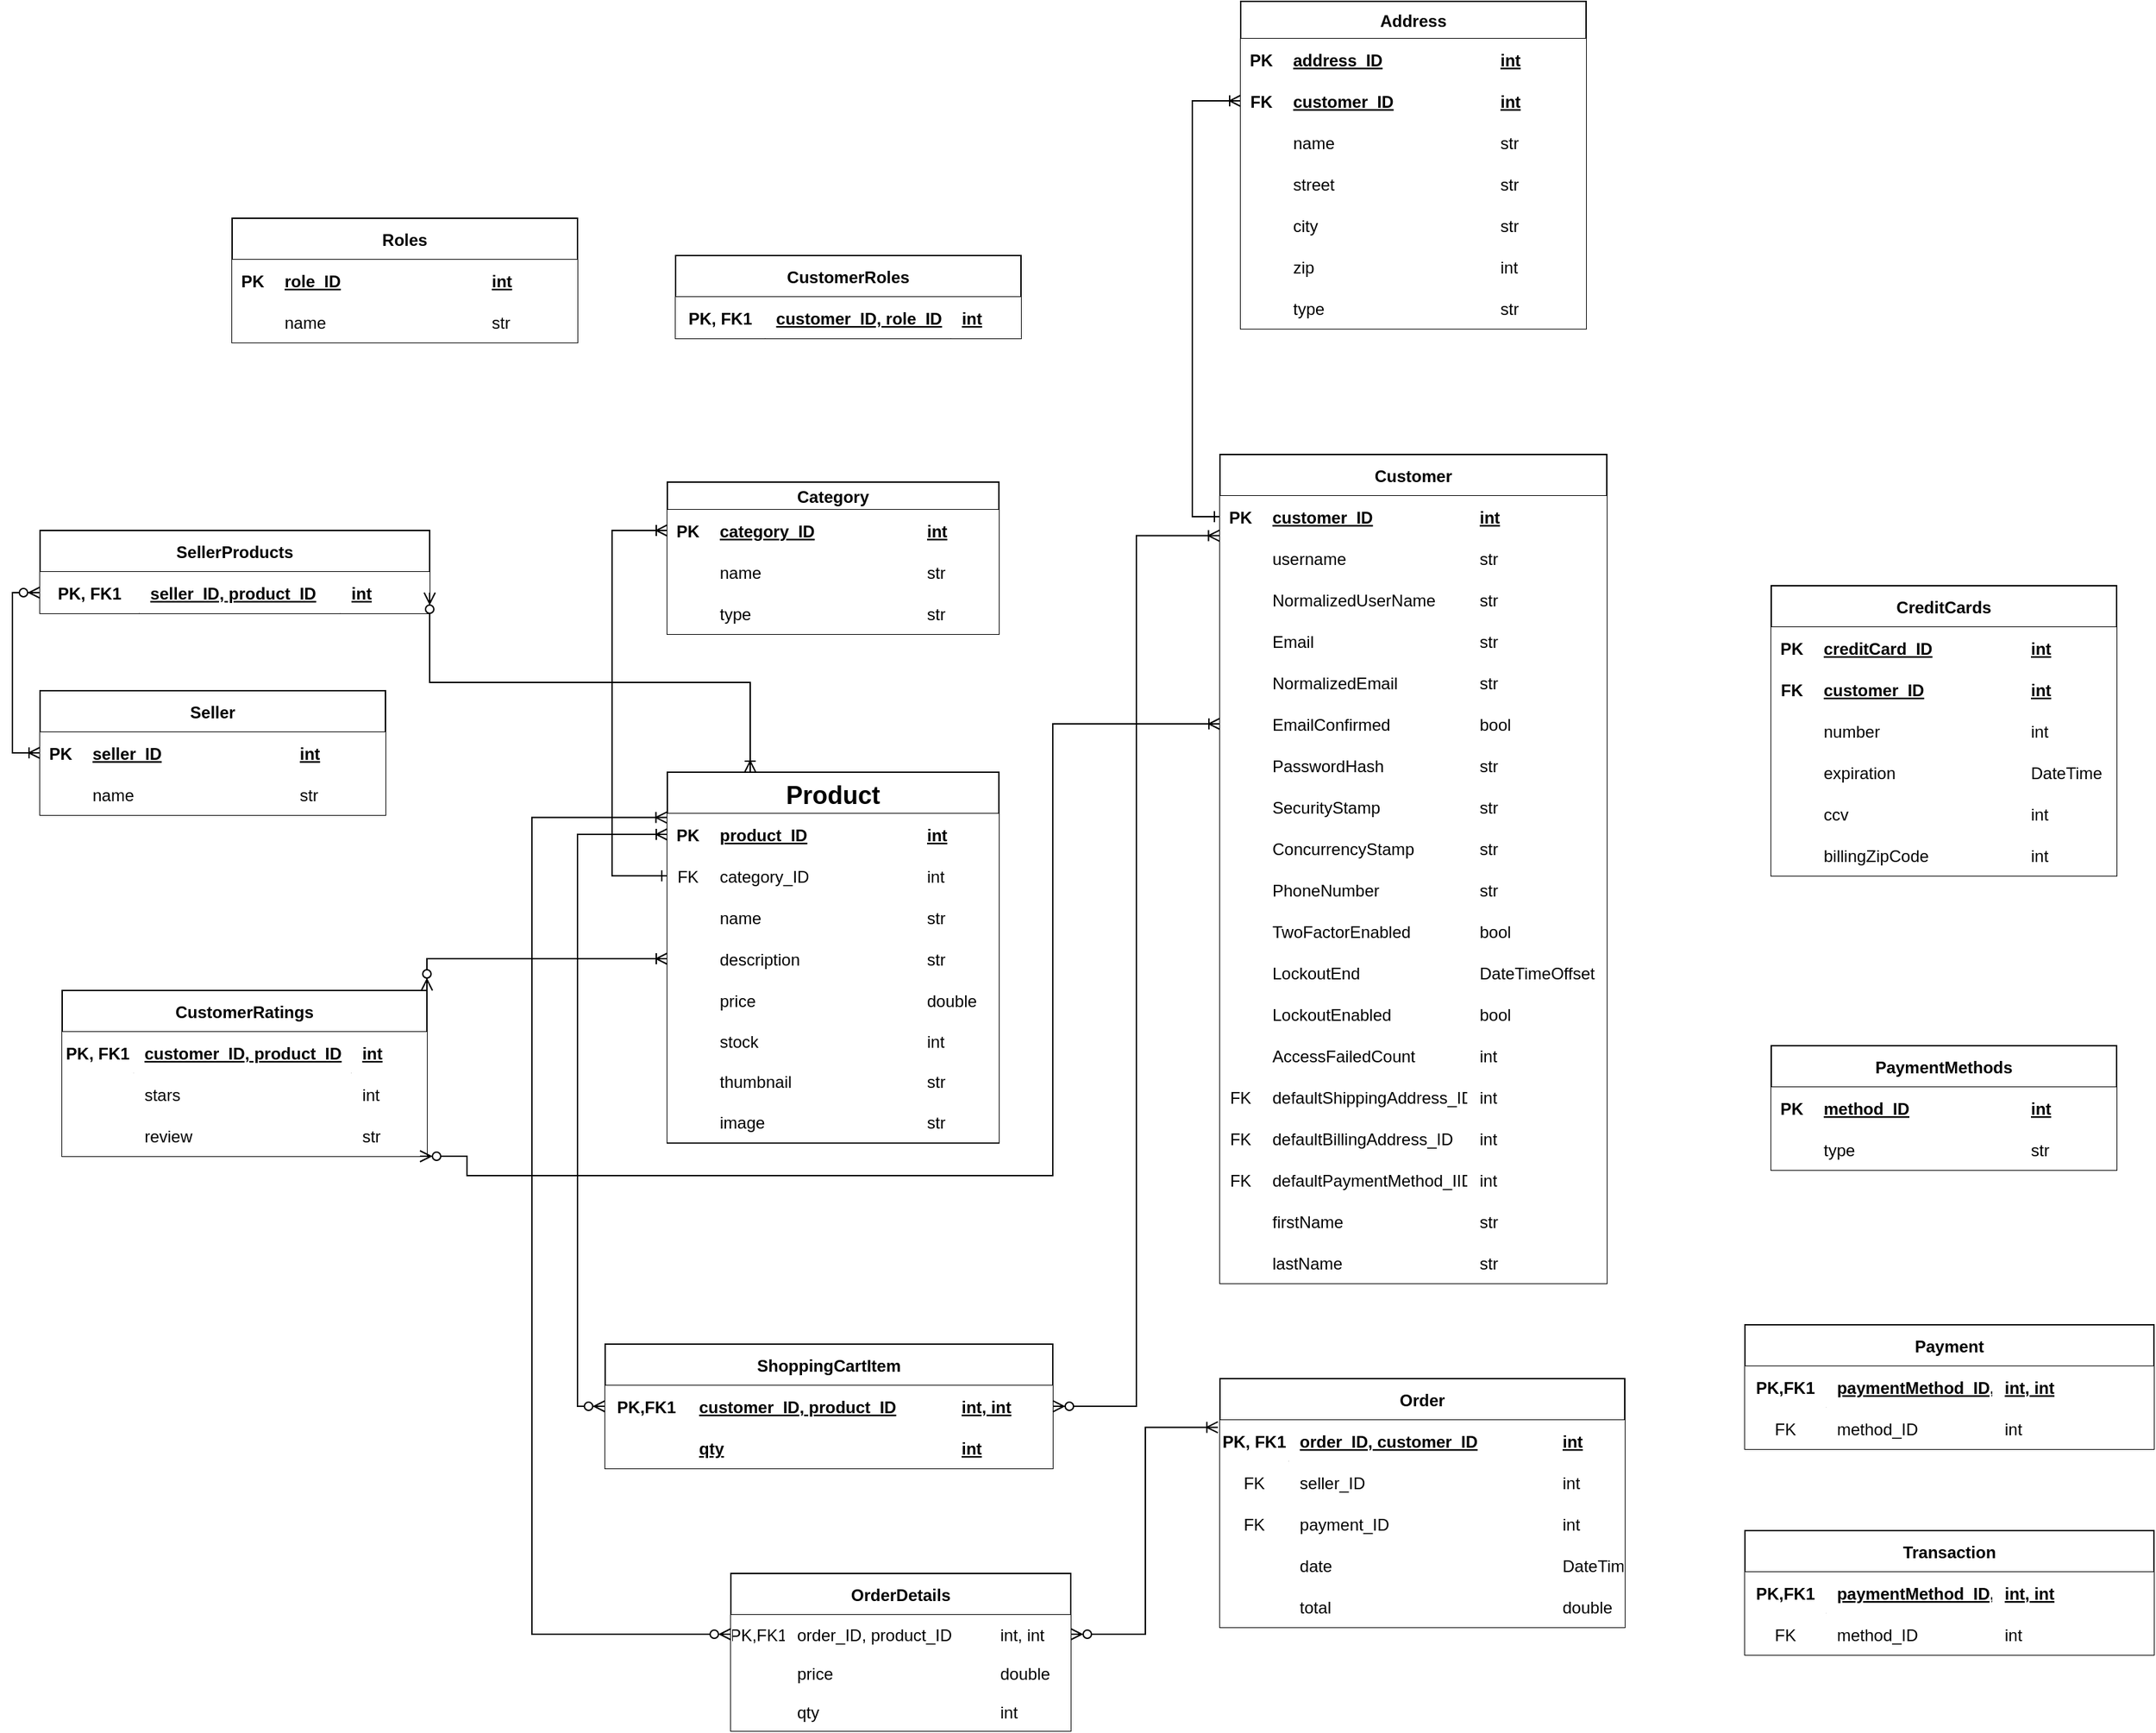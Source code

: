 <mxfile version="15.4.0" type="device"><diagram name="Page-1" id="9f46799a-70d6-7492-0946-bef42562c5a5"><mxGraphModel dx="2335" dy="1730" grid="0" gridSize="10" guides="1" tooltips="1" connect="1" arrows="1" fold="1" page="0" pageScale="1" pageWidth="1100" pageHeight="850" background="none" math="0" shadow="0"><root><mxCell id="0"/><mxCell id="1" parent="0"/><mxCell id="IL17CTFXtStB98ncgZBN-48" value="Order" style="shape=table;startSize=30;container=1;collapsible=1;childLayout=tableLayout;fixedRows=1;rowLines=0;fontStyle=1;align=center;resizeLast=1;" parent="1" vertex="1"><mxGeometry x="400" y="709" width="293" height="180" as="geometry"/></mxCell><mxCell id="IL17CTFXtStB98ncgZBN-49" value="" style="shape=partialRectangle;collapsible=0;dropTarget=0;pointerEvents=0;top=0;left=0;bottom=1;right=0;points=[[0,0.5],[1,0.5]];portConstraint=eastwest;" parent="IL17CTFXtStB98ncgZBN-48" vertex="1"><mxGeometry y="30" width="293" height="30" as="geometry"/></mxCell><mxCell id="IL17CTFXtStB98ncgZBN-50" value="PK, FK1" style="shape=partialRectangle;connectable=0;top=0;left=0;bottom=0;right=0;fontStyle=1;overflow=hidden;" parent="IL17CTFXtStB98ncgZBN-49" vertex="1"><mxGeometry width="49.8" height="30" as="geometry"><mxRectangle width="49.8" height="30" as="alternateBounds"/></mxGeometry></mxCell><mxCell id="IL17CTFXtStB98ncgZBN-51" value="order_ID, customer_ID" style="shape=partialRectangle;connectable=0;top=0;left=0;bottom=0;right=0;align=left;spacingLeft=6;fontStyle=5;overflow=hidden;" parent="IL17CTFXtStB98ncgZBN-49" vertex="1"><mxGeometry x="49.8" width="190.2" height="30" as="geometry"><mxRectangle width="190.2" height="30" as="alternateBounds"/></mxGeometry></mxCell><mxCell id="IL17CTFXtStB98ncgZBN-58" value="int" style="shape=partialRectangle;connectable=0;top=0;left=0;bottom=0;right=0;align=left;spacingLeft=6;fontStyle=5;overflow=hidden;" parent="IL17CTFXtStB98ncgZBN-49" vertex="1"><mxGeometry x="240.0" width="53.0" height="30" as="geometry"><mxRectangle width="53.0" height="30" as="alternateBounds"/></mxGeometry></mxCell><mxCell id="DOAyovM_-bf3jm8sjkIF-190" style="shape=partialRectangle;collapsible=0;dropTarget=0;pointerEvents=0;top=0;left=0;bottom=0;right=0;points=[[0,0.5],[1,0.5]];portConstraint=eastwest;" vertex="1" parent="IL17CTFXtStB98ncgZBN-48"><mxGeometry y="60" width="293" height="30" as="geometry"/></mxCell><mxCell id="DOAyovM_-bf3jm8sjkIF-191" value="FK" style="shape=partialRectangle;connectable=0;top=0;left=0;bottom=0;right=0;editable=1;overflow=hidden;" vertex="1" parent="DOAyovM_-bf3jm8sjkIF-190"><mxGeometry width="49.8" height="30" as="geometry"><mxRectangle width="49.8" height="30" as="alternateBounds"/></mxGeometry></mxCell><mxCell id="DOAyovM_-bf3jm8sjkIF-192" value="seller_ID" style="shape=partialRectangle;connectable=0;top=0;left=0;bottom=0;right=0;align=left;spacingLeft=6;overflow=hidden;" vertex="1" parent="DOAyovM_-bf3jm8sjkIF-190"><mxGeometry x="49.8" width="190.2" height="30" as="geometry"><mxRectangle width="190.2" height="30" as="alternateBounds"/></mxGeometry></mxCell><mxCell id="DOAyovM_-bf3jm8sjkIF-193" value="int" style="shape=partialRectangle;connectable=0;top=0;left=0;bottom=0;right=0;align=left;spacingLeft=6;overflow=hidden;" vertex="1" parent="DOAyovM_-bf3jm8sjkIF-190"><mxGeometry x="240.0" width="53.0" height="30" as="geometry"><mxRectangle width="53.0" height="30" as="alternateBounds"/></mxGeometry></mxCell><mxCell id="tMR-56TyCV172CJ7oM44-127" style="shape=partialRectangle;collapsible=0;dropTarget=0;pointerEvents=0;top=0;left=0;bottom=0;right=0;points=[[0,0.5],[1,0.5]];portConstraint=eastwest;" parent="IL17CTFXtStB98ncgZBN-48" vertex="1"><mxGeometry y="90" width="293" height="30" as="geometry"/></mxCell><mxCell id="tMR-56TyCV172CJ7oM44-128" value="FK" style="shape=partialRectangle;connectable=0;top=0;left=0;bottom=0;right=0;editable=1;overflow=hidden;" parent="tMR-56TyCV172CJ7oM44-127" vertex="1"><mxGeometry width="49.8" height="30" as="geometry"><mxRectangle width="49.8" height="30" as="alternateBounds"/></mxGeometry></mxCell><mxCell id="tMR-56TyCV172CJ7oM44-129" value="payment_ID" style="shape=partialRectangle;connectable=0;top=0;left=0;bottom=0;right=0;align=left;spacingLeft=6;overflow=hidden;" parent="tMR-56TyCV172CJ7oM44-127" vertex="1"><mxGeometry x="49.8" width="190.2" height="30" as="geometry"><mxRectangle width="190.2" height="30" as="alternateBounds"/></mxGeometry></mxCell><mxCell id="tMR-56TyCV172CJ7oM44-130" value="int" style="shape=partialRectangle;connectable=0;top=0;left=0;bottom=0;right=0;align=left;spacingLeft=6;overflow=hidden;" parent="tMR-56TyCV172CJ7oM44-127" vertex="1"><mxGeometry x="240.0" width="53.0" height="30" as="geometry"><mxRectangle width="53.0" height="30" as="alternateBounds"/></mxGeometry></mxCell><mxCell id="IL17CTFXtStB98ncgZBN-55" value="" style="shape=partialRectangle;collapsible=0;dropTarget=0;pointerEvents=0;top=0;left=0;bottom=0;right=0;points=[[0,0.5],[1,0.5]];portConstraint=eastwest;" parent="IL17CTFXtStB98ncgZBN-48" vertex="1"><mxGeometry y="120" width="293" height="30" as="geometry"/></mxCell><mxCell id="IL17CTFXtStB98ncgZBN-56" value="" style="shape=partialRectangle;connectable=0;top=0;left=0;bottom=0;right=0;editable=1;overflow=hidden;" parent="IL17CTFXtStB98ncgZBN-55" vertex="1"><mxGeometry width="49.8" height="30" as="geometry"><mxRectangle width="49.8" height="30" as="alternateBounds"/></mxGeometry></mxCell><mxCell id="IL17CTFXtStB98ncgZBN-57" value="date" style="shape=partialRectangle;connectable=0;top=0;left=0;bottom=0;right=0;align=left;spacingLeft=6;overflow=hidden;" parent="IL17CTFXtStB98ncgZBN-55" vertex="1"><mxGeometry x="49.8" width="190.2" height="30" as="geometry"><mxRectangle width="190.2" height="30" as="alternateBounds"/></mxGeometry></mxCell><mxCell id="IL17CTFXtStB98ncgZBN-60" value="DateTime" style="shape=partialRectangle;connectable=0;top=0;left=0;bottom=0;right=0;align=left;spacingLeft=6;overflow=hidden;" parent="IL17CTFXtStB98ncgZBN-55" vertex="1"><mxGeometry x="240.0" width="53.0" height="30" as="geometry"><mxRectangle width="53.0" height="30" as="alternateBounds"/></mxGeometry></mxCell><mxCell id="DOAyovM_-bf3jm8sjkIF-20" style="shape=partialRectangle;collapsible=0;dropTarget=0;pointerEvents=0;top=0;left=0;bottom=0;right=0;points=[[0,0.5],[1,0.5]];portConstraint=eastwest;" vertex="1" parent="IL17CTFXtStB98ncgZBN-48"><mxGeometry y="150" width="293" height="30" as="geometry"/></mxCell><mxCell id="DOAyovM_-bf3jm8sjkIF-21" style="shape=partialRectangle;connectable=0;top=0;left=0;bottom=0;right=0;editable=1;overflow=hidden;" vertex="1" parent="DOAyovM_-bf3jm8sjkIF-20"><mxGeometry width="49.8" height="30" as="geometry"><mxRectangle width="49.8" height="30" as="alternateBounds"/></mxGeometry></mxCell><mxCell id="DOAyovM_-bf3jm8sjkIF-22" value="total" style="shape=partialRectangle;connectable=0;top=0;left=0;bottom=0;right=0;align=left;spacingLeft=6;overflow=hidden;" vertex="1" parent="DOAyovM_-bf3jm8sjkIF-20"><mxGeometry x="49.8" width="190.2" height="30" as="geometry"><mxRectangle width="190.2" height="30" as="alternateBounds"/></mxGeometry></mxCell><mxCell id="DOAyovM_-bf3jm8sjkIF-23" value="double" style="shape=partialRectangle;connectable=0;top=0;left=0;bottom=0;right=0;align=left;spacingLeft=6;overflow=hidden;" vertex="1" parent="DOAyovM_-bf3jm8sjkIF-20"><mxGeometry x="240.0" width="53.0" height="30" as="geometry"><mxRectangle width="53.0" height="30" as="alternateBounds"/></mxGeometry></mxCell><mxCell id="IL17CTFXtStB98ncgZBN-100" value="Customer" style="shape=table;startSize=30;container=1;collapsible=1;childLayout=tableLayout;fixedRows=1;rowLines=0;fontStyle=1;align=center;resizeLast=1;" parent="1" vertex="1"><mxGeometry x="400" y="40" width="280" height="600" as="geometry"/></mxCell><mxCell id="IL17CTFXtStB98ncgZBN-101" value="" style="shape=partialRectangle;collapsible=0;dropTarget=0;pointerEvents=0;top=0;left=0;bottom=1;right=0;points=[[0,0.5],[1,0.5]];portConstraint=eastwest;" parent="IL17CTFXtStB98ncgZBN-100" vertex="1"><mxGeometry y="30" width="280" height="30" as="geometry"/></mxCell><mxCell id="IL17CTFXtStB98ncgZBN-102" value="PK" style="shape=partialRectangle;connectable=0;top=0;left=0;bottom=0;right=0;fontStyle=1;overflow=hidden;" parent="IL17CTFXtStB98ncgZBN-101" vertex="1"><mxGeometry width="30" height="30" as="geometry"><mxRectangle width="30" height="30" as="alternateBounds"/></mxGeometry></mxCell><mxCell id="IL17CTFXtStB98ncgZBN-103" value="customer_ID" style="shape=partialRectangle;connectable=0;top=0;left=0;bottom=0;right=0;align=left;spacingLeft=6;fontStyle=5;overflow=hidden;" parent="IL17CTFXtStB98ncgZBN-101" vertex="1"><mxGeometry x="30" width="150" height="30" as="geometry"><mxRectangle width="150" height="30" as="alternateBounds"/></mxGeometry></mxCell><mxCell id="IL17CTFXtStB98ncgZBN-104" value="int" style="shape=partialRectangle;connectable=0;top=0;left=0;bottom=0;right=0;align=left;spacingLeft=6;fontStyle=5;overflow=hidden;" parent="IL17CTFXtStB98ncgZBN-101" vertex="1"><mxGeometry x="180" width="100" height="30" as="geometry"><mxRectangle width="100" height="30" as="alternateBounds"/></mxGeometry></mxCell><mxCell id="IL17CTFXtStB98ncgZBN-105" value="" style="shape=partialRectangle;collapsible=0;dropTarget=0;pointerEvents=0;top=0;left=0;bottom=0;right=0;points=[[0,0.5],[1,0.5]];portConstraint=eastwest;" parent="IL17CTFXtStB98ncgZBN-100" vertex="1"><mxGeometry y="60" width="280" height="30" as="geometry"/></mxCell><mxCell id="IL17CTFXtStB98ncgZBN-106" value="" style="shape=partialRectangle;connectable=0;top=0;left=0;bottom=0;right=0;editable=1;overflow=hidden;" parent="IL17CTFXtStB98ncgZBN-105" vertex="1"><mxGeometry width="30" height="30" as="geometry"><mxRectangle width="30" height="30" as="alternateBounds"/></mxGeometry></mxCell><mxCell id="IL17CTFXtStB98ncgZBN-107" value="username" style="shape=partialRectangle;connectable=0;top=0;left=0;bottom=0;right=0;align=left;spacingLeft=6;overflow=hidden;" parent="IL17CTFXtStB98ncgZBN-105" vertex="1"><mxGeometry x="30" width="150" height="30" as="geometry"><mxRectangle width="150" height="30" as="alternateBounds"/></mxGeometry></mxCell><mxCell id="IL17CTFXtStB98ncgZBN-108" value="str" style="shape=partialRectangle;connectable=0;top=0;left=0;bottom=0;right=0;align=left;spacingLeft=6;overflow=hidden;" parent="IL17CTFXtStB98ncgZBN-105" vertex="1"><mxGeometry x="180" width="100" height="30" as="geometry"><mxRectangle width="100" height="30" as="alternateBounds"/></mxGeometry></mxCell><mxCell id="tMR-56TyCV172CJ7oM44-115" style="shape=partialRectangle;collapsible=0;dropTarget=0;pointerEvents=0;top=0;left=0;bottom=0;right=0;points=[[0,0.5],[1,0.5]];portConstraint=eastwest;" parent="IL17CTFXtStB98ncgZBN-100" vertex="1"><mxGeometry y="90" width="280" height="30" as="geometry"/></mxCell><mxCell id="tMR-56TyCV172CJ7oM44-116" style="shape=partialRectangle;connectable=0;top=0;left=0;bottom=0;right=0;editable=1;overflow=hidden;" parent="tMR-56TyCV172CJ7oM44-115" vertex="1"><mxGeometry width="30" height="30" as="geometry"><mxRectangle width="30" height="30" as="alternateBounds"/></mxGeometry></mxCell><mxCell id="tMR-56TyCV172CJ7oM44-117" value="NormalizedUserName" style="shape=partialRectangle;connectable=0;top=0;left=0;bottom=0;right=0;align=left;spacingLeft=6;overflow=hidden;" parent="tMR-56TyCV172CJ7oM44-115" vertex="1"><mxGeometry x="30" width="150" height="30" as="geometry"><mxRectangle width="150" height="30" as="alternateBounds"/></mxGeometry></mxCell><mxCell id="tMR-56TyCV172CJ7oM44-118" value="str" style="shape=partialRectangle;connectable=0;top=0;left=0;bottom=0;right=0;align=left;spacingLeft=6;overflow=hidden;" parent="tMR-56TyCV172CJ7oM44-115" vertex="1"><mxGeometry x="180" width="100" height="30" as="geometry"><mxRectangle width="100" height="30" as="alternateBounds"/></mxGeometry></mxCell><mxCell id="tMR-56TyCV172CJ7oM44-111" style="shape=partialRectangle;collapsible=0;dropTarget=0;pointerEvents=0;top=0;left=0;bottom=0;right=0;points=[[0,0.5],[1,0.5]];portConstraint=eastwest;" parent="IL17CTFXtStB98ncgZBN-100" vertex="1"><mxGeometry y="120" width="280" height="30" as="geometry"/></mxCell><mxCell id="tMR-56TyCV172CJ7oM44-112" style="shape=partialRectangle;connectable=0;top=0;left=0;bottom=0;right=0;editable=1;overflow=hidden;" parent="tMR-56TyCV172CJ7oM44-111" vertex="1"><mxGeometry width="30" height="30" as="geometry"><mxRectangle width="30" height="30" as="alternateBounds"/></mxGeometry></mxCell><mxCell id="tMR-56TyCV172CJ7oM44-113" value="Email" style="shape=partialRectangle;connectable=0;top=0;left=0;bottom=0;right=0;align=left;spacingLeft=6;overflow=hidden;" parent="tMR-56TyCV172CJ7oM44-111" vertex="1"><mxGeometry x="30" width="150" height="30" as="geometry"><mxRectangle width="150" height="30" as="alternateBounds"/></mxGeometry></mxCell><mxCell id="tMR-56TyCV172CJ7oM44-114" value="str" style="shape=partialRectangle;connectable=0;top=0;left=0;bottom=0;right=0;align=left;spacingLeft=6;overflow=hidden;" parent="tMR-56TyCV172CJ7oM44-111" vertex="1"><mxGeometry x="180" width="100" height="30" as="geometry"><mxRectangle width="100" height="30" as="alternateBounds"/></mxGeometry></mxCell><mxCell id="tMR-56TyCV172CJ7oM44-107" style="shape=partialRectangle;collapsible=0;dropTarget=0;pointerEvents=0;top=0;left=0;bottom=0;right=0;points=[[0,0.5],[1,0.5]];portConstraint=eastwest;" parent="IL17CTFXtStB98ncgZBN-100" vertex="1"><mxGeometry y="150" width="280" height="30" as="geometry"/></mxCell><mxCell id="tMR-56TyCV172CJ7oM44-108" style="shape=partialRectangle;connectable=0;top=0;left=0;bottom=0;right=0;editable=1;overflow=hidden;" parent="tMR-56TyCV172CJ7oM44-107" vertex="1"><mxGeometry width="30" height="30" as="geometry"><mxRectangle width="30" height="30" as="alternateBounds"/></mxGeometry></mxCell><mxCell id="tMR-56TyCV172CJ7oM44-109" value="NormalizedEmail" style="shape=partialRectangle;connectable=0;top=0;left=0;bottom=0;right=0;align=left;spacingLeft=6;overflow=hidden;" parent="tMR-56TyCV172CJ7oM44-107" vertex="1"><mxGeometry x="30" width="150" height="30" as="geometry"><mxRectangle width="150" height="30" as="alternateBounds"/></mxGeometry></mxCell><mxCell id="tMR-56TyCV172CJ7oM44-110" value="str" style="shape=partialRectangle;connectable=0;top=0;left=0;bottom=0;right=0;align=left;spacingLeft=6;overflow=hidden;" parent="tMR-56TyCV172CJ7oM44-107" vertex="1"><mxGeometry x="180" width="100" height="30" as="geometry"><mxRectangle width="100" height="30" as="alternateBounds"/></mxGeometry></mxCell><mxCell id="tMR-56TyCV172CJ7oM44-103" style="shape=partialRectangle;collapsible=0;dropTarget=0;pointerEvents=0;top=0;left=0;bottom=0;right=0;points=[[0,0.5],[1,0.5]];portConstraint=eastwest;" parent="IL17CTFXtStB98ncgZBN-100" vertex="1"><mxGeometry y="180" width="280" height="30" as="geometry"/></mxCell><mxCell id="tMR-56TyCV172CJ7oM44-104" style="shape=partialRectangle;connectable=0;top=0;left=0;bottom=0;right=0;editable=1;overflow=hidden;" parent="tMR-56TyCV172CJ7oM44-103" vertex="1"><mxGeometry width="30" height="30" as="geometry"><mxRectangle width="30" height="30" as="alternateBounds"/></mxGeometry></mxCell><mxCell id="tMR-56TyCV172CJ7oM44-105" value="EmailConfirmed" style="shape=partialRectangle;connectable=0;top=0;left=0;bottom=0;right=0;align=left;spacingLeft=6;overflow=hidden;" parent="tMR-56TyCV172CJ7oM44-103" vertex="1"><mxGeometry x="30" width="150" height="30" as="geometry"><mxRectangle width="150" height="30" as="alternateBounds"/></mxGeometry></mxCell><mxCell id="tMR-56TyCV172CJ7oM44-106" value="bool" style="shape=partialRectangle;connectable=0;top=0;left=0;bottom=0;right=0;align=left;spacingLeft=6;overflow=hidden;" parent="tMR-56TyCV172CJ7oM44-103" vertex="1"><mxGeometry x="180" width="100" height="30" as="geometry"><mxRectangle width="100" height="30" as="alternateBounds"/></mxGeometry></mxCell><mxCell id="tMR-56TyCV172CJ7oM44-99" style="shape=partialRectangle;collapsible=0;dropTarget=0;pointerEvents=0;top=0;left=0;bottom=0;right=0;points=[[0,0.5],[1,0.5]];portConstraint=eastwest;" parent="IL17CTFXtStB98ncgZBN-100" vertex="1"><mxGeometry y="210" width="280" height="30" as="geometry"/></mxCell><mxCell id="tMR-56TyCV172CJ7oM44-100" style="shape=partialRectangle;connectable=0;top=0;left=0;bottom=0;right=0;editable=1;overflow=hidden;" parent="tMR-56TyCV172CJ7oM44-99" vertex="1"><mxGeometry width="30" height="30" as="geometry"><mxRectangle width="30" height="30" as="alternateBounds"/></mxGeometry></mxCell><mxCell id="tMR-56TyCV172CJ7oM44-101" value="PasswordHash" style="shape=partialRectangle;connectable=0;top=0;left=0;bottom=0;right=0;align=left;spacingLeft=6;overflow=hidden;" parent="tMR-56TyCV172CJ7oM44-99" vertex="1"><mxGeometry x="30" width="150" height="30" as="geometry"><mxRectangle width="150" height="30" as="alternateBounds"/></mxGeometry></mxCell><mxCell id="tMR-56TyCV172CJ7oM44-102" value="str" style="shape=partialRectangle;connectable=0;top=0;left=0;bottom=0;right=0;align=left;spacingLeft=6;overflow=hidden;" parent="tMR-56TyCV172CJ7oM44-99" vertex="1"><mxGeometry x="180" width="100" height="30" as="geometry"><mxRectangle width="100" height="30" as="alternateBounds"/></mxGeometry></mxCell><mxCell id="tMR-56TyCV172CJ7oM44-95" style="shape=partialRectangle;collapsible=0;dropTarget=0;pointerEvents=0;top=0;left=0;bottom=0;right=0;points=[[0,0.5],[1,0.5]];portConstraint=eastwest;" parent="IL17CTFXtStB98ncgZBN-100" vertex="1"><mxGeometry y="240" width="280" height="30" as="geometry"/></mxCell><mxCell id="tMR-56TyCV172CJ7oM44-96" style="shape=partialRectangle;connectable=0;top=0;left=0;bottom=0;right=0;editable=1;overflow=hidden;" parent="tMR-56TyCV172CJ7oM44-95" vertex="1"><mxGeometry width="30" height="30" as="geometry"><mxRectangle width="30" height="30" as="alternateBounds"/></mxGeometry></mxCell><mxCell id="tMR-56TyCV172CJ7oM44-97" value="SecurityStamp" style="shape=partialRectangle;connectable=0;top=0;left=0;bottom=0;right=0;align=left;spacingLeft=6;overflow=hidden;" parent="tMR-56TyCV172CJ7oM44-95" vertex="1"><mxGeometry x="30" width="150" height="30" as="geometry"><mxRectangle width="150" height="30" as="alternateBounds"/></mxGeometry></mxCell><mxCell id="tMR-56TyCV172CJ7oM44-98" value="str" style="shape=partialRectangle;connectable=0;top=0;left=0;bottom=0;right=0;align=left;spacingLeft=6;overflow=hidden;" parent="tMR-56TyCV172CJ7oM44-95" vertex="1"><mxGeometry x="180" width="100" height="30" as="geometry"><mxRectangle width="100" height="30" as="alternateBounds"/></mxGeometry></mxCell><mxCell id="tMR-56TyCV172CJ7oM44-91" style="shape=partialRectangle;collapsible=0;dropTarget=0;pointerEvents=0;top=0;left=0;bottom=0;right=0;points=[[0,0.5],[1,0.5]];portConstraint=eastwest;" parent="IL17CTFXtStB98ncgZBN-100" vertex="1"><mxGeometry y="270" width="280" height="30" as="geometry"/></mxCell><mxCell id="tMR-56TyCV172CJ7oM44-92" style="shape=partialRectangle;connectable=0;top=0;left=0;bottom=0;right=0;editable=1;overflow=hidden;" parent="tMR-56TyCV172CJ7oM44-91" vertex="1"><mxGeometry width="30" height="30" as="geometry"><mxRectangle width="30" height="30" as="alternateBounds"/></mxGeometry></mxCell><mxCell id="tMR-56TyCV172CJ7oM44-93" value="ConcurrencyStamp" style="shape=partialRectangle;connectable=0;top=0;left=0;bottom=0;right=0;align=left;spacingLeft=6;overflow=hidden;" parent="tMR-56TyCV172CJ7oM44-91" vertex="1"><mxGeometry x="30" width="150" height="30" as="geometry"><mxRectangle width="150" height="30" as="alternateBounds"/></mxGeometry></mxCell><mxCell id="tMR-56TyCV172CJ7oM44-94" value="str" style="shape=partialRectangle;connectable=0;top=0;left=0;bottom=0;right=0;align=left;spacingLeft=6;overflow=hidden;" parent="tMR-56TyCV172CJ7oM44-91" vertex="1"><mxGeometry x="180" width="100" height="30" as="geometry"><mxRectangle width="100" height="30" as="alternateBounds"/></mxGeometry></mxCell><mxCell id="tMR-56TyCV172CJ7oM44-87" style="shape=partialRectangle;collapsible=0;dropTarget=0;pointerEvents=0;top=0;left=0;bottom=0;right=0;points=[[0,0.5],[1,0.5]];portConstraint=eastwest;" parent="IL17CTFXtStB98ncgZBN-100" vertex="1"><mxGeometry y="300" width="280" height="30" as="geometry"/></mxCell><mxCell id="tMR-56TyCV172CJ7oM44-88" style="shape=partialRectangle;connectable=0;top=0;left=0;bottom=0;right=0;editable=1;overflow=hidden;" parent="tMR-56TyCV172CJ7oM44-87" vertex="1"><mxGeometry width="30" height="30" as="geometry"><mxRectangle width="30" height="30" as="alternateBounds"/></mxGeometry></mxCell><mxCell id="tMR-56TyCV172CJ7oM44-89" value="PhoneNumber" style="shape=partialRectangle;connectable=0;top=0;left=0;bottom=0;right=0;align=left;spacingLeft=6;overflow=hidden;" parent="tMR-56TyCV172CJ7oM44-87" vertex="1"><mxGeometry x="30" width="150" height="30" as="geometry"><mxRectangle width="150" height="30" as="alternateBounds"/></mxGeometry></mxCell><mxCell id="tMR-56TyCV172CJ7oM44-90" value="str" style="shape=partialRectangle;connectable=0;top=0;left=0;bottom=0;right=0;align=left;spacingLeft=6;overflow=hidden;" parent="tMR-56TyCV172CJ7oM44-87" vertex="1"><mxGeometry x="180" width="100" height="30" as="geometry"><mxRectangle width="100" height="30" as="alternateBounds"/></mxGeometry></mxCell><mxCell id="tMR-56TyCV172CJ7oM44-83" style="shape=partialRectangle;collapsible=0;dropTarget=0;pointerEvents=0;top=0;left=0;bottom=0;right=0;points=[[0,0.5],[1,0.5]];portConstraint=eastwest;" parent="IL17CTFXtStB98ncgZBN-100" vertex="1"><mxGeometry y="330" width="280" height="30" as="geometry"/></mxCell><mxCell id="tMR-56TyCV172CJ7oM44-84" style="shape=partialRectangle;connectable=0;top=0;left=0;bottom=0;right=0;editable=1;overflow=hidden;" parent="tMR-56TyCV172CJ7oM44-83" vertex="1"><mxGeometry width="30" height="30" as="geometry"><mxRectangle width="30" height="30" as="alternateBounds"/></mxGeometry></mxCell><mxCell id="tMR-56TyCV172CJ7oM44-85" value="TwoFactorEnabled" style="shape=partialRectangle;connectable=0;top=0;left=0;bottom=0;right=0;align=left;spacingLeft=6;overflow=hidden;" parent="tMR-56TyCV172CJ7oM44-83" vertex="1"><mxGeometry x="30" width="150" height="30" as="geometry"><mxRectangle width="150" height="30" as="alternateBounds"/></mxGeometry></mxCell><mxCell id="tMR-56TyCV172CJ7oM44-86" value="bool" style="shape=partialRectangle;connectable=0;top=0;left=0;bottom=0;right=0;align=left;spacingLeft=6;overflow=hidden;" parent="tMR-56TyCV172CJ7oM44-83" vertex="1"><mxGeometry x="180" width="100" height="30" as="geometry"><mxRectangle width="100" height="30" as="alternateBounds"/></mxGeometry></mxCell><mxCell id="tMR-56TyCV172CJ7oM44-79" style="shape=partialRectangle;collapsible=0;dropTarget=0;pointerEvents=0;top=0;left=0;bottom=0;right=0;points=[[0,0.5],[1,0.5]];portConstraint=eastwest;" parent="IL17CTFXtStB98ncgZBN-100" vertex="1"><mxGeometry y="360" width="280" height="30" as="geometry"/></mxCell><mxCell id="tMR-56TyCV172CJ7oM44-80" style="shape=partialRectangle;connectable=0;top=0;left=0;bottom=0;right=0;editable=1;overflow=hidden;" parent="tMR-56TyCV172CJ7oM44-79" vertex="1"><mxGeometry width="30" height="30" as="geometry"><mxRectangle width="30" height="30" as="alternateBounds"/></mxGeometry></mxCell><mxCell id="tMR-56TyCV172CJ7oM44-81" value="LockoutEnd" style="shape=partialRectangle;connectable=0;top=0;left=0;bottom=0;right=0;align=left;spacingLeft=6;overflow=hidden;" parent="tMR-56TyCV172CJ7oM44-79" vertex="1"><mxGeometry x="30" width="150" height="30" as="geometry"><mxRectangle width="150" height="30" as="alternateBounds"/></mxGeometry></mxCell><mxCell id="tMR-56TyCV172CJ7oM44-82" value="DateTimeOffset" style="shape=partialRectangle;connectable=0;top=0;left=0;bottom=0;right=0;align=left;spacingLeft=6;overflow=hidden;" parent="tMR-56TyCV172CJ7oM44-79" vertex="1"><mxGeometry x="180" width="100" height="30" as="geometry"><mxRectangle width="100" height="30" as="alternateBounds"/></mxGeometry></mxCell><mxCell id="tMR-56TyCV172CJ7oM44-75" style="shape=partialRectangle;collapsible=0;dropTarget=0;pointerEvents=0;top=0;left=0;bottom=0;right=0;points=[[0,0.5],[1,0.5]];portConstraint=eastwest;" parent="IL17CTFXtStB98ncgZBN-100" vertex="1"><mxGeometry y="390" width="280" height="30" as="geometry"/></mxCell><mxCell id="tMR-56TyCV172CJ7oM44-76" style="shape=partialRectangle;connectable=0;top=0;left=0;bottom=0;right=0;editable=1;overflow=hidden;" parent="tMR-56TyCV172CJ7oM44-75" vertex="1"><mxGeometry width="30" height="30" as="geometry"><mxRectangle width="30" height="30" as="alternateBounds"/></mxGeometry></mxCell><mxCell id="tMR-56TyCV172CJ7oM44-77" value="LockoutEnabled" style="shape=partialRectangle;connectable=0;top=0;left=0;bottom=0;right=0;align=left;spacingLeft=6;overflow=hidden;" parent="tMR-56TyCV172CJ7oM44-75" vertex="1"><mxGeometry x="30" width="150" height="30" as="geometry"><mxRectangle width="150" height="30" as="alternateBounds"/></mxGeometry></mxCell><mxCell id="tMR-56TyCV172CJ7oM44-78" value="bool" style="shape=partialRectangle;connectable=0;top=0;left=0;bottom=0;right=0;align=left;spacingLeft=6;overflow=hidden;" parent="tMR-56TyCV172CJ7oM44-75" vertex="1"><mxGeometry x="180" width="100" height="30" as="geometry"><mxRectangle width="100" height="30" as="alternateBounds"/></mxGeometry></mxCell><mxCell id="tMR-56TyCV172CJ7oM44-71" style="shape=partialRectangle;collapsible=0;dropTarget=0;pointerEvents=0;top=0;left=0;bottom=0;right=0;points=[[0,0.5],[1,0.5]];portConstraint=eastwest;" parent="IL17CTFXtStB98ncgZBN-100" vertex="1"><mxGeometry y="420" width="280" height="30" as="geometry"/></mxCell><mxCell id="tMR-56TyCV172CJ7oM44-72" style="shape=partialRectangle;connectable=0;top=0;left=0;bottom=0;right=0;editable=1;overflow=hidden;" parent="tMR-56TyCV172CJ7oM44-71" vertex="1"><mxGeometry width="30" height="30" as="geometry"><mxRectangle width="30" height="30" as="alternateBounds"/></mxGeometry></mxCell><mxCell id="tMR-56TyCV172CJ7oM44-73" value="AccessFailedCount" style="shape=partialRectangle;connectable=0;top=0;left=0;bottom=0;right=0;align=left;spacingLeft=6;overflow=hidden;" parent="tMR-56TyCV172CJ7oM44-71" vertex="1"><mxGeometry x="30" width="150" height="30" as="geometry"><mxRectangle width="150" height="30" as="alternateBounds"/></mxGeometry></mxCell><mxCell id="tMR-56TyCV172CJ7oM44-74" value="int" style="shape=partialRectangle;connectable=0;top=0;left=0;bottom=0;right=0;align=left;spacingLeft=6;overflow=hidden;" parent="tMR-56TyCV172CJ7oM44-71" vertex="1"><mxGeometry x="180" width="100" height="30" as="geometry"><mxRectangle width="100" height="30" as="alternateBounds"/></mxGeometry></mxCell><mxCell id="IL17CTFXtStB98ncgZBN-109" value="" style="shape=partialRectangle;collapsible=0;dropTarget=0;pointerEvents=0;top=0;left=0;bottom=0;right=0;points=[[0,0.5],[1,0.5]];portConstraint=eastwest;" parent="IL17CTFXtStB98ncgZBN-100" vertex="1"><mxGeometry y="450" width="280" height="30" as="geometry"/></mxCell><mxCell id="IL17CTFXtStB98ncgZBN-110" value="FK" style="shape=partialRectangle;connectable=0;top=0;left=0;bottom=0;right=0;editable=1;overflow=hidden;" parent="IL17CTFXtStB98ncgZBN-109" vertex="1"><mxGeometry width="30" height="30" as="geometry"><mxRectangle width="30" height="30" as="alternateBounds"/></mxGeometry></mxCell><mxCell id="IL17CTFXtStB98ncgZBN-111" value="defaultShippingAddress_ID" style="shape=partialRectangle;connectable=0;top=0;left=0;bottom=0;right=0;align=left;spacingLeft=6;overflow=hidden;" parent="IL17CTFXtStB98ncgZBN-109" vertex="1"><mxGeometry x="30" width="150" height="30" as="geometry"><mxRectangle width="150" height="30" as="alternateBounds"/></mxGeometry></mxCell><mxCell id="IL17CTFXtStB98ncgZBN-112" value="int" style="shape=partialRectangle;connectable=0;top=0;left=0;bottom=0;right=0;align=left;spacingLeft=6;overflow=hidden;" parent="IL17CTFXtStB98ncgZBN-109" vertex="1"><mxGeometry x="180" width="100" height="30" as="geometry"><mxRectangle width="100" height="30" as="alternateBounds"/></mxGeometry></mxCell><mxCell id="DOAyovM_-bf3jm8sjkIF-28" style="shape=partialRectangle;collapsible=0;dropTarget=0;pointerEvents=0;top=0;left=0;bottom=0;right=0;points=[[0,0.5],[1,0.5]];portConstraint=eastwest;" vertex="1" parent="IL17CTFXtStB98ncgZBN-100"><mxGeometry y="480" width="280" height="30" as="geometry"/></mxCell><mxCell id="DOAyovM_-bf3jm8sjkIF-29" value="FK" style="shape=partialRectangle;connectable=0;top=0;left=0;bottom=0;right=0;editable=1;overflow=hidden;" vertex="1" parent="DOAyovM_-bf3jm8sjkIF-28"><mxGeometry width="30" height="30" as="geometry"><mxRectangle width="30" height="30" as="alternateBounds"/></mxGeometry></mxCell><mxCell id="DOAyovM_-bf3jm8sjkIF-30" value="defaultBillingAddress_ID" style="shape=partialRectangle;connectable=0;top=0;left=0;bottom=0;right=0;align=left;spacingLeft=6;overflow=hidden;" vertex="1" parent="DOAyovM_-bf3jm8sjkIF-28"><mxGeometry x="30" width="150" height="30" as="geometry"><mxRectangle width="150" height="30" as="alternateBounds"/></mxGeometry></mxCell><mxCell id="DOAyovM_-bf3jm8sjkIF-31" value="int" style="shape=partialRectangle;connectable=0;top=0;left=0;bottom=0;right=0;align=left;spacingLeft=6;overflow=hidden;" vertex="1" parent="DOAyovM_-bf3jm8sjkIF-28"><mxGeometry x="180" width="100" height="30" as="geometry"><mxRectangle width="100" height="30" as="alternateBounds"/></mxGeometry></mxCell><mxCell id="tMR-56TyCV172CJ7oM44-131" style="shape=partialRectangle;collapsible=0;dropTarget=0;pointerEvents=0;top=0;left=0;bottom=0;right=0;points=[[0,0.5],[1,0.5]];portConstraint=eastwest;" parent="IL17CTFXtStB98ncgZBN-100" vertex="1"><mxGeometry y="510" width="280" height="30" as="geometry"/></mxCell><mxCell id="tMR-56TyCV172CJ7oM44-132" value="FK" style="shape=partialRectangle;connectable=0;top=0;left=0;bottom=0;right=0;editable=1;overflow=hidden;" parent="tMR-56TyCV172CJ7oM44-131" vertex="1"><mxGeometry width="30" height="30" as="geometry"><mxRectangle width="30" height="30" as="alternateBounds"/></mxGeometry></mxCell><mxCell id="tMR-56TyCV172CJ7oM44-133" value="defaultPaymentMethod_IID" style="shape=partialRectangle;connectable=0;top=0;left=0;bottom=0;right=0;align=left;spacingLeft=6;overflow=hidden;" parent="tMR-56TyCV172CJ7oM44-131" vertex="1"><mxGeometry x="30" width="150" height="30" as="geometry"><mxRectangle width="150" height="30" as="alternateBounds"/></mxGeometry></mxCell><mxCell id="tMR-56TyCV172CJ7oM44-134" value="int" style="shape=partialRectangle;connectable=0;top=0;left=0;bottom=0;right=0;align=left;spacingLeft=6;overflow=hidden;" parent="tMR-56TyCV172CJ7oM44-131" vertex="1"><mxGeometry x="180" width="100" height="30" as="geometry"><mxRectangle width="100" height="30" as="alternateBounds"/></mxGeometry></mxCell><mxCell id="IL17CTFXtStB98ncgZBN-164" style="shape=partialRectangle;collapsible=0;dropTarget=0;pointerEvents=0;top=0;left=0;bottom=0;right=0;points=[[0,0.5],[1,0.5]];portConstraint=eastwest;" parent="IL17CTFXtStB98ncgZBN-100" vertex="1"><mxGeometry y="540" width="280" height="30" as="geometry"/></mxCell><mxCell id="IL17CTFXtStB98ncgZBN-165" style="shape=partialRectangle;connectable=0;top=0;left=0;bottom=0;right=0;editable=1;overflow=hidden;" parent="IL17CTFXtStB98ncgZBN-164" vertex="1"><mxGeometry width="30" height="30" as="geometry"><mxRectangle width="30" height="30" as="alternateBounds"/></mxGeometry></mxCell><mxCell id="IL17CTFXtStB98ncgZBN-166" value="firstName" style="shape=partialRectangle;connectable=0;top=0;left=0;bottom=0;right=0;align=left;spacingLeft=6;overflow=hidden;" parent="IL17CTFXtStB98ncgZBN-164" vertex="1"><mxGeometry x="30" width="150" height="30" as="geometry"><mxRectangle width="150" height="30" as="alternateBounds"/></mxGeometry></mxCell><mxCell id="IL17CTFXtStB98ncgZBN-167" value="str" style="shape=partialRectangle;connectable=0;top=0;left=0;bottom=0;right=0;align=left;spacingLeft=6;overflow=hidden;" parent="IL17CTFXtStB98ncgZBN-164" vertex="1"><mxGeometry x="180" width="100" height="30" as="geometry"><mxRectangle width="100" height="30" as="alternateBounds"/></mxGeometry></mxCell><mxCell id="IL17CTFXtStB98ncgZBN-160" style="shape=partialRectangle;collapsible=0;dropTarget=0;pointerEvents=0;top=0;left=0;bottom=0;right=0;points=[[0,0.5],[1,0.5]];portConstraint=eastwest;" parent="IL17CTFXtStB98ncgZBN-100" vertex="1"><mxGeometry y="570" width="280" height="30" as="geometry"/></mxCell><mxCell id="IL17CTFXtStB98ncgZBN-161" style="shape=partialRectangle;connectable=0;top=0;left=0;bottom=0;right=0;editable=1;overflow=hidden;" parent="IL17CTFXtStB98ncgZBN-160" vertex="1"><mxGeometry width="30" height="30" as="geometry"><mxRectangle width="30" height="30" as="alternateBounds"/></mxGeometry></mxCell><mxCell id="IL17CTFXtStB98ncgZBN-162" value="lastName" style="shape=partialRectangle;connectable=0;top=0;left=0;bottom=0;right=0;align=left;spacingLeft=6;overflow=hidden;" parent="IL17CTFXtStB98ncgZBN-160" vertex="1"><mxGeometry x="30" width="150" height="30" as="geometry"><mxRectangle width="150" height="30" as="alternateBounds"/></mxGeometry></mxCell><mxCell id="IL17CTFXtStB98ncgZBN-163" value="str" style="shape=partialRectangle;connectable=0;top=0;left=0;bottom=0;right=0;align=left;spacingLeft=6;overflow=hidden;" parent="IL17CTFXtStB98ncgZBN-160" vertex="1"><mxGeometry x="180" width="100" height="30" as="geometry"><mxRectangle width="100" height="30" as="alternateBounds"/></mxGeometry></mxCell><mxCell id="IL17CTFXtStB98ncgZBN-113" value="Payment" style="shape=table;startSize=30;container=1;collapsible=1;childLayout=tableLayout;fixedRows=1;rowLines=0;fontStyle=1;align=center;resizeLast=1;" parent="1" vertex="1"><mxGeometry x="780" y="670" width="296" height="90" as="geometry"/></mxCell><mxCell id="IL17CTFXtStB98ncgZBN-114" value="" style="shape=partialRectangle;collapsible=0;dropTarget=0;pointerEvents=0;top=0;left=0;bottom=1;right=0;points=[[0,0.5],[1,0.5]];portConstraint=eastwest;" parent="IL17CTFXtStB98ncgZBN-113" vertex="1"><mxGeometry y="30" width="296" height="30" as="geometry"/></mxCell><mxCell id="IL17CTFXtStB98ncgZBN-115" value="PK,FK1" style="shape=partialRectangle;connectable=0;top=0;left=0;bottom=0;right=0;fontStyle=1;overflow=hidden;" parent="IL17CTFXtStB98ncgZBN-114" vertex="1"><mxGeometry width="58.6" height="30" as="geometry"><mxRectangle width="58.6" height="30" as="alternateBounds"/></mxGeometry></mxCell><mxCell id="IL17CTFXtStB98ncgZBN-116" value="paymentMethod_ID, order_ID" style="shape=partialRectangle;connectable=0;top=0;left=0;bottom=0;right=0;align=left;spacingLeft=6;fontStyle=5;overflow=hidden;" parent="IL17CTFXtStB98ncgZBN-114" vertex="1"><mxGeometry x="58.6" width="121.4" height="30" as="geometry"><mxRectangle width="121.4" height="30" as="alternateBounds"/></mxGeometry></mxCell><mxCell id="IL17CTFXtStB98ncgZBN-117" value="int, int" style="shape=partialRectangle;connectable=0;top=0;left=0;bottom=0;right=0;align=left;spacingLeft=6;fontStyle=5;overflow=hidden;" parent="IL17CTFXtStB98ncgZBN-114" vertex="1"><mxGeometry x="180" width="116" height="30" as="geometry"><mxRectangle width="116" height="30" as="alternateBounds"/></mxGeometry></mxCell><mxCell id="IL17CTFXtStB98ncgZBN-118" value="" style="shape=partialRectangle;collapsible=0;dropTarget=0;pointerEvents=0;top=0;left=0;bottom=0;right=0;points=[[0,0.5],[1,0.5]];portConstraint=eastwest;" parent="IL17CTFXtStB98ncgZBN-113" vertex="1"><mxGeometry y="60" width="296" height="30" as="geometry"/></mxCell><mxCell id="IL17CTFXtStB98ncgZBN-119" value="FK" style="shape=partialRectangle;connectable=0;top=0;left=0;bottom=0;right=0;editable=1;overflow=hidden;" parent="IL17CTFXtStB98ncgZBN-118" vertex="1"><mxGeometry width="58.6" height="30" as="geometry"><mxRectangle width="58.6" height="30" as="alternateBounds"/></mxGeometry></mxCell><mxCell id="IL17CTFXtStB98ncgZBN-120" value="method_ID" style="shape=partialRectangle;connectable=0;top=0;left=0;bottom=0;right=0;align=left;spacingLeft=6;overflow=hidden;" parent="IL17CTFXtStB98ncgZBN-118" vertex="1"><mxGeometry x="58.6" width="121.4" height="30" as="geometry"><mxRectangle width="121.4" height="30" as="alternateBounds"/></mxGeometry></mxCell><mxCell id="IL17CTFXtStB98ncgZBN-121" value="int" style="shape=partialRectangle;connectable=0;top=0;left=0;bottom=0;right=0;align=left;spacingLeft=6;overflow=hidden;" parent="IL17CTFXtStB98ncgZBN-118" vertex="1"><mxGeometry x="180" width="116" height="30" as="geometry"><mxRectangle width="116" height="30" as="alternateBounds"/></mxGeometry></mxCell><mxCell id="IL17CTFXtStB98ncgZBN-126" value="Product" style="shape=table;startSize=30;container=1;collapsible=1;childLayout=tableLayout;fixedRows=1;rowLines=0;fontStyle=1;align=center;resizeLast=1;fontSize=18;" parent="1" vertex="1"><mxGeometry y="270" width="240" height="268.4" as="geometry"/></mxCell><mxCell id="IL17CTFXtStB98ncgZBN-127" value="" style="shape=partialRectangle;collapsible=0;dropTarget=0;pointerEvents=0;top=0;left=0;bottom=1;right=0;points=[[0,0.5],[1,0.5]];portConstraint=eastwest;" parent="IL17CTFXtStB98ncgZBN-126" vertex="1"><mxGeometry y="30" width="240" height="30" as="geometry"/></mxCell><mxCell id="IL17CTFXtStB98ncgZBN-128" value="PK" style="shape=partialRectangle;connectable=0;top=0;left=0;bottom=0;right=0;fontStyle=1;overflow=hidden;" parent="IL17CTFXtStB98ncgZBN-127" vertex="1"><mxGeometry width="30" height="30" as="geometry"><mxRectangle width="30" height="30" as="alternateBounds"/></mxGeometry></mxCell><mxCell id="IL17CTFXtStB98ncgZBN-129" value="product_ID" style="shape=partialRectangle;connectable=0;top=0;left=0;bottom=0;right=0;align=left;spacingLeft=6;fontStyle=5;overflow=hidden;" parent="IL17CTFXtStB98ncgZBN-127" vertex="1"><mxGeometry x="30" width="150" height="30" as="geometry"><mxRectangle width="150" height="30" as="alternateBounds"/></mxGeometry></mxCell><mxCell id="IL17CTFXtStB98ncgZBN-130" value="int" style="shape=partialRectangle;connectable=0;top=0;left=0;bottom=0;right=0;align=left;spacingLeft=6;fontStyle=5;overflow=hidden;" parent="IL17CTFXtStB98ncgZBN-127" vertex="1"><mxGeometry x="180" width="60" height="30" as="geometry"><mxRectangle width="60" height="30" as="alternateBounds"/></mxGeometry></mxCell><mxCell id="IL17CTFXtStB98ncgZBN-131" value="" style="shape=partialRectangle;collapsible=0;dropTarget=0;pointerEvents=0;top=0;left=0;bottom=0;right=0;points=[[0,0.5],[1,0.5]];portConstraint=eastwest;" parent="IL17CTFXtStB98ncgZBN-126" vertex="1"><mxGeometry y="60" width="240" height="30" as="geometry"/></mxCell><mxCell id="IL17CTFXtStB98ncgZBN-132" value="FK" style="shape=partialRectangle;connectable=0;top=0;left=0;bottom=0;right=0;editable=1;overflow=hidden;" parent="IL17CTFXtStB98ncgZBN-131" vertex="1"><mxGeometry width="30" height="30" as="geometry"><mxRectangle width="30" height="30" as="alternateBounds"/></mxGeometry></mxCell><mxCell id="IL17CTFXtStB98ncgZBN-133" value="category_ID" style="shape=partialRectangle;connectable=0;top=0;left=0;bottom=0;right=0;align=left;spacingLeft=6;overflow=hidden;" parent="IL17CTFXtStB98ncgZBN-131" vertex="1"><mxGeometry x="30" width="150" height="30" as="geometry"><mxRectangle width="150" height="30" as="alternateBounds"/></mxGeometry></mxCell><mxCell id="IL17CTFXtStB98ncgZBN-134" value="int" style="shape=partialRectangle;connectable=0;top=0;left=0;bottom=0;right=0;align=left;spacingLeft=6;overflow=hidden;" parent="IL17CTFXtStB98ncgZBN-131" vertex="1"><mxGeometry x="180" width="60" height="30" as="geometry"><mxRectangle width="60" height="30" as="alternateBounds"/></mxGeometry></mxCell><mxCell id="IL17CTFXtStB98ncgZBN-135" value="" style="shape=partialRectangle;collapsible=0;dropTarget=0;pointerEvents=0;top=0;left=0;bottom=0;right=0;points=[[0,0.5],[1,0.5]];portConstraint=eastwest;" parent="IL17CTFXtStB98ncgZBN-126" vertex="1"><mxGeometry y="90" width="240" height="30" as="geometry"/></mxCell><mxCell id="IL17CTFXtStB98ncgZBN-136" value="" style="shape=partialRectangle;connectable=0;top=0;left=0;bottom=0;right=0;editable=1;overflow=hidden;" parent="IL17CTFXtStB98ncgZBN-135" vertex="1"><mxGeometry width="30" height="30" as="geometry"><mxRectangle width="30" height="30" as="alternateBounds"/></mxGeometry></mxCell><mxCell id="IL17CTFXtStB98ncgZBN-137" value="name" style="shape=partialRectangle;connectable=0;top=0;left=0;bottom=0;right=0;align=left;spacingLeft=6;overflow=hidden;" parent="IL17CTFXtStB98ncgZBN-135" vertex="1"><mxGeometry x="30" width="150" height="30" as="geometry"><mxRectangle width="150" height="30" as="alternateBounds"/></mxGeometry></mxCell><mxCell id="IL17CTFXtStB98ncgZBN-138" value="str" style="shape=partialRectangle;connectable=0;top=0;left=0;bottom=0;right=0;align=left;spacingLeft=6;overflow=hidden;" parent="IL17CTFXtStB98ncgZBN-135" vertex="1"><mxGeometry x="180" width="60" height="30" as="geometry"><mxRectangle width="60" height="30" as="alternateBounds"/></mxGeometry></mxCell><mxCell id="IL17CTFXtStB98ncgZBN-209" style="shape=partialRectangle;collapsible=0;dropTarget=0;pointerEvents=0;top=0;left=0;bottom=0;right=0;points=[[0,0.5],[1,0.5]];portConstraint=eastwest;" parent="IL17CTFXtStB98ncgZBN-126" vertex="1"><mxGeometry y="120" width="240" height="30" as="geometry"/></mxCell><mxCell id="IL17CTFXtStB98ncgZBN-210" style="shape=partialRectangle;connectable=0;top=0;left=0;bottom=0;right=0;editable=1;overflow=hidden;" parent="IL17CTFXtStB98ncgZBN-209" vertex="1"><mxGeometry width="30" height="30" as="geometry"><mxRectangle width="30" height="30" as="alternateBounds"/></mxGeometry></mxCell><mxCell id="IL17CTFXtStB98ncgZBN-211" value="description" style="shape=partialRectangle;connectable=0;top=0;left=0;bottom=0;right=0;align=left;spacingLeft=6;overflow=hidden;" parent="IL17CTFXtStB98ncgZBN-209" vertex="1"><mxGeometry x="30" width="150" height="30" as="geometry"><mxRectangle width="150" height="30" as="alternateBounds"/></mxGeometry></mxCell><mxCell id="IL17CTFXtStB98ncgZBN-212" value="str" style="shape=partialRectangle;connectable=0;top=0;left=0;bottom=0;right=0;align=left;spacingLeft=6;overflow=hidden;" parent="IL17CTFXtStB98ncgZBN-209" vertex="1"><mxGeometry x="180" width="60" height="30" as="geometry"><mxRectangle width="60" height="30" as="alternateBounds"/></mxGeometry></mxCell><mxCell id="IL17CTFXtStB98ncgZBN-193" style="shape=partialRectangle;collapsible=0;dropTarget=0;pointerEvents=0;top=0;left=0;bottom=0;right=0;points=[[0,0.5],[1,0.5]];portConstraint=eastwest;" parent="IL17CTFXtStB98ncgZBN-126" vertex="1"><mxGeometry y="150" width="240" height="30" as="geometry"/></mxCell><mxCell id="IL17CTFXtStB98ncgZBN-194" style="shape=partialRectangle;connectable=0;top=0;left=0;bottom=0;right=0;editable=1;overflow=hidden;" parent="IL17CTFXtStB98ncgZBN-193" vertex="1"><mxGeometry width="30" height="30" as="geometry"><mxRectangle width="30" height="30" as="alternateBounds"/></mxGeometry></mxCell><mxCell id="IL17CTFXtStB98ncgZBN-195" value="price" style="shape=partialRectangle;connectable=0;top=0;left=0;bottom=0;right=0;align=left;spacingLeft=6;overflow=hidden;" parent="IL17CTFXtStB98ncgZBN-193" vertex="1"><mxGeometry x="30" width="150" height="30" as="geometry"><mxRectangle width="150" height="30" as="alternateBounds"/></mxGeometry></mxCell><mxCell id="IL17CTFXtStB98ncgZBN-196" value="double" style="shape=partialRectangle;connectable=0;top=0;left=0;bottom=0;right=0;align=left;spacingLeft=6;overflow=hidden;" parent="IL17CTFXtStB98ncgZBN-193" vertex="1"><mxGeometry x="180" width="60" height="30" as="geometry"><mxRectangle width="60" height="30" as="alternateBounds"/></mxGeometry></mxCell><mxCell id="IL17CTFXtStB98ncgZBN-197" style="shape=partialRectangle;collapsible=0;dropTarget=0;pointerEvents=0;top=0;left=0;bottom=0;right=0;points=[[0,0.5],[1,0.5]];portConstraint=eastwest;" parent="IL17CTFXtStB98ncgZBN-126" vertex="1"><mxGeometry y="180" width="240" height="29" as="geometry"/></mxCell><mxCell id="IL17CTFXtStB98ncgZBN-198" style="shape=partialRectangle;connectable=0;top=0;left=0;bottom=0;right=0;editable=1;overflow=hidden;" parent="IL17CTFXtStB98ncgZBN-197" vertex="1"><mxGeometry width="30" height="29" as="geometry"><mxRectangle width="30" height="29" as="alternateBounds"/></mxGeometry></mxCell><mxCell id="IL17CTFXtStB98ncgZBN-199" value="stock" style="shape=partialRectangle;connectable=0;top=0;left=0;bottom=0;right=0;align=left;spacingLeft=6;overflow=hidden;" parent="IL17CTFXtStB98ncgZBN-197" vertex="1"><mxGeometry x="30" width="150" height="29" as="geometry"><mxRectangle width="150" height="29" as="alternateBounds"/></mxGeometry></mxCell><mxCell id="IL17CTFXtStB98ncgZBN-200" value="int" style="shape=partialRectangle;connectable=0;top=0;left=0;bottom=0;right=0;align=left;spacingLeft=6;overflow=hidden;" parent="IL17CTFXtStB98ncgZBN-197" vertex="1"><mxGeometry x="180" width="60" height="29" as="geometry"><mxRectangle width="60" height="29" as="alternateBounds"/></mxGeometry></mxCell><mxCell id="IL17CTFXtStB98ncgZBN-201" style="shape=partialRectangle;collapsible=0;dropTarget=0;pointerEvents=0;top=0;left=0;bottom=0;right=0;points=[[0,0.5],[1,0.5]];portConstraint=eastwest;" parent="IL17CTFXtStB98ncgZBN-126" vertex="1"><mxGeometry y="209" width="240" height="29" as="geometry"/></mxCell><mxCell id="IL17CTFXtStB98ncgZBN-202" style="shape=partialRectangle;connectable=0;top=0;left=0;bottom=0;right=0;editable=1;overflow=hidden;" parent="IL17CTFXtStB98ncgZBN-201" vertex="1"><mxGeometry width="30" height="29" as="geometry"><mxRectangle width="30" height="29" as="alternateBounds"/></mxGeometry></mxCell><mxCell id="IL17CTFXtStB98ncgZBN-203" value="thumbnail" style="shape=partialRectangle;connectable=0;top=0;left=0;bottom=0;right=0;align=left;spacingLeft=6;overflow=hidden;" parent="IL17CTFXtStB98ncgZBN-201" vertex="1"><mxGeometry x="30" width="150" height="29" as="geometry"><mxRectangle width="150" height="29" as="alternateBounds"/></mxGeometry></mxCell><mxCell id="IL17CTFXtStB98ncgZBN-204" value="str" style="shape=partialRectangle;connectable=0;top=0;left=0;bottom=0;right=0;align=left;spacingLeft=6;overflow=hidden;" parent="IL17CTFXtStB98ncgZBN-201" vertex="1"><mxGeometry x="180" width="60" height="29" as="geometry"><mxRectangle width="60" height="29" as="alternateBounds"/></mxGeometry></mxCell><mxCell id="IL17CTFXtStB98ncgZBN-205" style="shape=partialRectangle;collapsible=0;dropTarget=0;pointerEvents=0;top=0;left=0;bottom=0;right=0;points=[[0,0.5],[1,0.5]];portConstraint=eastwest;" parent="IL17CTFXtStB98ncgZBN-126" vertex="1"><mxGeometry y="238" width="240" height="30" as="geometry"/></mxCell><mxCell id="IL17CTFXtStB98ncgZBN-206" style="shape=partialRectangle;connectable=0;top=0;left=0;bottom=0;right=0;editable=1;overflow=hidden;" parent="IL17CTFXtStB98ncgZBN-205" vertex="1"><mxGeometry width="30" height="30" as="geometry"><mxRectangle width="30" height="30" as="alternateBounds"/></mxGeometry></mxCell><mxCell id="IL17CTFXtStB98ncgZBN-207" value="image" style="shape=partialRectangle;connectable=0;top=0;left=0;bottom=0;right=0;align=left;spacingLeft=6;overflow=hidden;" parent="IL17CTFXtStB98ncgZBN-205" vertex="1"><mxGeometry x="30" width="150" height="30" as="geometry"><mxRectangle width="150" height="30" as="alternateBounds"/></mxGeometry></mxCell><mxCell id="IL17CTFXtStB98ncgZBN-208" value="str" style="shape=partialRectangle;connectable=0;top=0;left=0;bottom=0;right=0;align=left;spacingLeft=6;overflow=hidden;" parent="IL17CTFXtStB98ncgZBN-205" vertex="1"><mxGeometry x="180" width="60" height="30" as="geometry"><mxRectangle width="60" height="30" as="alternateBounds"/></mxGeometry></mxCell><mxCell id="IL17CTFXtStB98ncgZBN-168" value="Category" style="shape=table;startSize=20;container=1;collapsible=1;childLayout=tableLayout;fixedRows=1;rowLines=0;fontStyle=1;align=center;resizeLast=1;labelBackgroundColor=none;" parent="1" vertex="1"><mxGeometry y="60" width="240" height="110" as="geometry"/></mxCell><mxCell id="IL17CTFXtStB98ncgZBN-169" value="" style="shape=partialRectangle;collapsible=0;dropTarget=0;pointerEvents=0;top=0;left=0;bottom=1;right=0;points=[[0,0.5],[1,0.5]];portConstraint=eastwest;" parent="IL17CTFXtStB98ncgZBN-168" vertex="1"><mxGeometry y="20" width="240" height="30" as="geometry"/></mxCell><mxCell id="IL17CTFXtStB98ncgZBN-170" value="PK" style="shape=partialRectangle;connectable=0;top=0;left=0;bottom=0;right=0;fontStyle=1;overflow=hidden;" parent="IL17CTFXtStB98ncgZBN-169" vertex="1"><mxGeometry width="30" height="30" as="geometry"><mxRectangle width="30" height="30" as="alternateBounds"/></mxGeometry></mxCell><mxCell id="IL17CTFXtStB98ncgZBN-171" value="category_ID" style="shape=partialRectangle;connectable=0;top=0;left=0;bottom=0;right=0;align=left;spacingLeft=6;fontStyle=5;overflow=hidden;" parent="IL17CTFXtStB98ncgZBN-169" vertex="1"><mxGeometry x="30" width="150" height="30" as="geometry"><mxRectangle width="150" height="30" as="alternateBounds"/></mxGeometry></mxCell><mxCell id="IL17CTFXtStB98ncgZBN-172" value="int" style="shape=partialRectangle;connectable=0;top=0;left=0;bottom=0;right=0;align=left;spacingLeft=6;fontStyle=5;overflow=hidden;" parent="IL17CTFXtStB98ncgZBN-169" vertex="1"><mxGeometry x="180" width="60" height="30" as="geometry"><mxRectangle width="60" height="30" as="alternateBounds"/></mxGeometry></mxCell><mxCell id="IL17CTFXtStB98ncgZBN-173" value="" style="shape=partialRectangle;collapsible=0;dropTarget=0;pointerEvents=0;top=0;left=0;bottom=0;right=0;points=[[0,0.5],[1,0.5]];portConstraint=eastwest;" parent="IL17CTFXtStB98ncgZBN-168" vertex="1"><mxGeometry y="50" width="240" height="30" as="geometry"/></mxCell><mxCell id="IL17CTFXtStB98ncgZBN-174" value="" style="shape=partialRectangle;connectable=0;top=0;left=0;bottom=0;right=0;editable=1;overflow=hidden;" parent="IL17CTFXtStB98ncgZBN-173" vertex="1"><mxGeometry width="30" height="30" as="geometry"><mxRectangle width="30" height="30" as="alternateBounds"/></mxGeometry></mxCell><mxCell id="IL17CTFXtStB98ncgZBN-175" value="name" style="shape=partialRectangle;connectable=0;top=0;left=0;bottom=0;right=0;align=left;spacingLeft=6;overflow=hidden;" parent="IL17CTFXtStB98ncgZBN-173" vertex="1"><mxGeometry x="30" width="150" height="30" as="geometry"><mxRectangle width="150" height="30" as="alternateBounds"/></mxGeometry></mxCell><mxCell id="IL17CTFXtStB98ncgZBN-176" value="str" style="shape=partialRectangle;connectable=0;top=0;left=0;bottom=0;right=0;align=left;spacingLeft=6;overflow=hidden;" parent="IL17CTFXtStB98ncgZBN-173" vertex="1"><mxGeometry x="180" width="60" height="30" as="geometry"><mxRectangle width="60" height="30" as="alternateBounds"/></mxGeometry></mxCell><mxCell id="IL17CTFXtStB98ncgZBN-189" style="shape=partialRectangle;collapsible=0;dropTarget=0;pointerEvents=0;top=0;left=0;bottom=0;right=0;points=[[0,0.5],[1,0.5]];portConstraint=eastwest;" parent="IL17CTFXtStB98ncgZBN-168" vertex="1"><mxGeometry y="80" width="240" height="30" as="geometry"/></mxCell><mxCell id="IL17CTFXtStB98ncgZBN-190" style="shape=partialRectangle;connectable=0;top=0;left=0;bottom=0;right=0;editable=1;overflow=hidden;" parent="IL17CTFXtStB98ncgZBN-189" vertex="1"><mxGeometry width="30" height="30" as="geometry"><mxRectangle width="30" height="30" as="alternateBounds"/></mxGeometry></mxCell><mxCell id="IL17CTFXtStB98ncgZBN-191" value="type" style="shape=partialRectangle;connectable=0;top=0;left=0;bottom=0;right=0;align=left;spacingLeft=6;overflow=hidden;" parent="IL17CTFXtStB98ncgZBN-189" vertex="1"><mxGeometry x="30" width="150" height="30" as="geometry"><mxRectangle width="150" height="30" as="alternateBounds"/></mxGeometry></mxCell><mxCell id="IL17CTFXtStB98ncgZBN-192" value="str" style="shape=partialRectangle;connectable=0;top=0;left=0;bottom=0;right=0;align=left;spacingLeft=6;overflow=hidden;" parent="IL17CTFXtStB98ncgZBN-189" vertex="1"><mxGeometry x="180" width="60" height="30" as="geometry"><mxRectangle width="60" height="30" as="alternateBounds"/></mxGeometry></mxCell><mxCell id="IL17CTFXtStB98ncgZBN-213" value="Address" style="shape=table;startSize=27;container=1;collapsible=1;childLayout=tableLayout;fixedRows=1;rowLines=0;fontStyle=1;align=center;resizeLast=1;" parent="1" vertex="1"><mxGeometry x="415" y="-288" width="250" height="237" as="geometry"/></mxCell><mxCell id="IL17CTFXtStB98ncgZBN-214" value="" style="shape=partialRectangle;collapsible=0;dropTarget=0;pointerEvents=0;top=0;left=0;bottom=1;right=0;points=[[0,0.5],[1,0.5]];portConstraint=eastwest;" parent="IL17CTFXtStB98ncgZBN-213" vertex="1"><mxGeometry y="27" width="250" height="30" as="geometry"/></mxCell><mxCell id="IL17CTFXtStB98ncgZBN-215" value="PK" style="shape=partialRectangle;connectable=0;top=0;left=0;bottom=0;right=0;fontStyle=1;overflow=hidden;" parent="IL17CTFXtStB98ncgZBN-214" vertex="1"><mxGeometry width="30" height="30" as="geometry"><mxRectangle width="30" height="30" as="alternateBounds"/></mxGeometry></mxCell><mxCell id="IL17CTFXtStB98ncgZBN-216" value="address_ID" style="shape=partialRectangle;connectable=0;top=0;left=0;bottom=0;right=0;align=left;spacingLeft=6;fontStyle=5;overflow=hidden;" parent="IL17CTFXtStB98ncgZBN-214" vertex="1"><mxGeometry x="30" width="150" height="30" as="geometry"><mxRectangle width="150" height="30" as="alternateBounds"/></mxGeometry></mxCell><mxCell id="IL17CTFXtStB98ncgZBN-217" value="int" style="shape=partialRectangle;connectable=0;top=0;left=0;bottom=0;right=0;align=left;spacingLeft=6;fontStyle=5;overflow=hidden;" parent="IL17CTFXtStB98ncgZBN-214" vertex="1"><mxGeometry x="180" width="70" height="30" as="geometry"><mxRectangle width="70" height="30" as="alternateBounds"/></mxGeometry></mxCell><mxCell id="DOAyovM_-bf3jm8sjkIF-63" style="shape=partialRectangle;collapsible=0;dropTarget=0;pointerEvents=0;top=0;left=0;bottom=1;right=0;points=[[0,0.5],[1,0.5]];portConstraint=eastwest;" vertex="1" parent="IL17CTFXtStB98ncgZBN-213"><mxGeometry y="57" width="250" height="30" as="geometry"/></mxCell><mxCell id="DOAyovM_-bf3jm8sjkIF-64" value="FK" style="shape=partialRectangle;connectable=0;top=0;left=0;bottom=0;right=0;fontStyle=1;overflow=hidden;" vertex="1" parent="DOAyovM_-bf3jm8sjkIF-63"><mxGeometry width="30" height="30" as="geometry"><mxRectangle width="30" height="30" as="alternateBounds"/></mxGeometry></mxCell><mxCell id="DOAyovM_-bf3jm8sjkIF-65" value="customer_ID" style="shape=partialRectangle;connectable=0;top=0;left=0;bottom=0;right=0;align=left;spacingLeft=6;fontStyle=5;overflow=hidden;" vertex="1" parent="DOAyovM_-bf3jm8sjkIF-63"><mxGeometry x="30" width="150" height="30" as="geometry"><mxRectangle width="150" height="30" as="alternateBounds"/></mxGeometry></mxCell><mxCell id="DOAyovM_-bf3jm8sjkIF-66" value="int" style="shape=partialRectangle;connectable=0;top=0;left=0;bottom=0;right=0;align=left;spacingLeft=6;fontStyle=5;overflow=hidden;" vertex="1" parent="DOAyovM_-bf3jm8sjkIF-63"><mxGeometry x="180" width="70" height="30" as="geometry"><mxRectangle width="70" height="30" as="alternateBounds"/></mxGeometry></mxCell><mxCell id="IL17CTFXtStB98ncgZBN-218" value="" style="shape=partialRectangle;collapsible=0;dropTarget=0;pointerEvents=0;top=0;left=0;bottom=0;right=0;points=[[0,0.5],[1,0.5]];portConstraint=eastwest;" parent="IL17CTFXtStB98ncgZBN-213" vertex="1"><mxGeometry y="87" width="250" height="30" as="geometry"/></mxCell><mxCell id="IL17CTFXtStB98ncgZBN-219" value="" style="shape=partialRectangle;connectable=0;top=0;left=0;bottom=0;right=0;editable=1;overflow=hidden;" parent="IL17CTFXtStB98ncgZBN-218" vertex="1"><mxGeometry width="30" height="30" as="geometry"><mxRectangle width="30" height="30" as="alternateBounds"/></mxGeometry></mxCell><mxCell id="IL17CTFXtStB98ncgZBN-220" value="name" style="shape=partialRectangle;connectable=0;top=0;left=0;bottom=0;right=0;align=left;spacingLeft=6;overflow=hidden;" parent="IL17CTFXtStB98ncgZBN-218" vertex="1"><mxGeometry x="30" width="150" height="30" as="geometry"><mxRectangle width="150" height="30" as="alternateBounds"/></mxGeometry></mxCell><mxCell id="IL17CTFXtStB98ncgZBN-221" value="str" style="shape=partialRectangle;connectable=0;top=0;left=0;bottom=0;right=0;align=left;spacingLeft=6;overflow=hidden;" parent="IL17CTFXtStB98ncgZBN-218" vertex="1"><mxGeometry x="180" width="70" height="30" as="geometry"><mxRectangle width="70" height="30" as="alternateBounds"/></mxGeometry></mxCell><mxCell id="IL17CTFXtStB98ncgZBN-222" value="" style="shape=partialRectangle;collapsible=0;dropTarget=0;pointerEvents=0;top=0;left=0;bottom=0;right=0;points=[[0,0.5],[1,0.5]];portConstraint=eastwest;" parent="IL17CTFXtStB98ncgZBN-213" vertex="1"><mxGeometry y="117" width="250" height="30" as="geometry"/></mxCell><mxCell id="IL17CTFXtStB98ncgZBN-223" value="" style="shape=partialRectangle;connectable=0;top=0;left=0;bottom=0;right=0;editable=1;overflow=hidden;" parent="IL17CTFXtStB98ncgZBN-222" vertex="1"><mxGeometry width="30" height="30" as="geometry"><mxRectangle width="30" height="30" as="alternateBounds"/></mxGeometry></mxCell><mxCell id="IL17CTFXtStB98ncgZBN-224" value="street" style="shape=partialRectangle;connectable=0;top=0;left=0;bottom=0;right=0;align=left;spacingLeft=6;overflow=hidden;" parent="IL17CTFXtStB98ncgZBN-222" vertex="1"><mxGeometry x="30" width="150" height="30" as="geometry"><mxRectangle width="150" height="30" as="alternateBounds"/></mxGeometry></mxCell><mxCell id="IL17CTFXtStB98ncgZBN-225" value="str" style="shape=partialRectangle;connectable=0;top=0;left=0;bottom=0;right=0;align=left;spacingLeft=6;overflow=hidden;" parent="IL17CTFXtStB98ncgZBN-222" vertex="1"><mxGeometry x="180" width="70" height="30" as="geometry"><mxRectangle width="70" height="30" as="alternateBounds"/></mxGeometry></mxCell><mxCell id="IL17CTFXtStB98ncgZBN-226" style="shape=partialRectangle;collapsible=0;dropTarget=0;pointerEvents=0;top=0;left=0;bottom=0;right=0;points=[[0,0.5],[1,0.5]];portConstraint=eastwest;" parent="IL17CTFXtStB98ncgZBN-213" vertex="1"><mxGeometry y="147" width="250" height="30" as="geometry"/></mxCell><mxCell id="IL17CTFXtStB98ncgZBN-227" style="shape=partialRectangle;connectable=0;top=0;left=0;bottom=0;right=0;editable=1;overflow=hidden;" parent="IL17CTFXtStB98ncgZBN-226" vertex="1"><mxGeometry width="30" height="30" as="geometry"><mxRectangle width="30" height="30" as="alternateBounds"/></mxGeometry></mxCell><mxCell id="IL17CTFXtStB98ncgZBN-228" value="city" style="shape=partialRectangle;connectable=0;top=0;left=0;bottom=0;right=0;align=left;spacingLeft=6;overflow=hidden;" parent="IL17CTFXtStB98ncgZBN-226" vertex="1"><mxGeometry x="30" width="150" height="30" as="geometry"><mxRectangle width="150" height="30" as="alternateBounds"/></mxGeometry></mxCell><mxCell id="IL17CTFXtStB98ncgZBN-229" value="str" style="shape=partialRectangle;connectable=0;top=0;left=0;bottom=0;right=0;align=left;spacingLeft=6;overflow=hidden;" parent="IL17CTFXtStB98ncgZBN-226" vertex="1"><mxGeometry x="180" width="70" height="30" as="geometry"><mxRectangle width="70" height="30" as="alternateBounds"/></mxGeometry></mxCell><mxCell id="IL17CTFXtStB98ncgZBN-230" style="shape=partialRectangle;collapsible=0;dropTarget=0;pointerEvents=0;top=0;left=0;bottom=0;right=0;points=[[0,0.5],[1,0.5]];portConstraint=eastwest;" parent="IL17CTFXtStB98ncgZBN-213" vertex="1"><mxGeometry y="177" width="250" height="30" as="geometry"/></mxCell><mxCell id="IL17CTFXtStB98ncgZBN-231" style="shape=partialRectangle;connectable=0;top=0;left=0;bottom=0;right=0;editable=1;overflow=hidden;" parent="IL17CTFXtStB98ncgZBN-230" vertex="1"><mxGeometry width="30" height="30" as="geometry"><mxRectangle width="30" height="30" as="alternateBounds"/></mxGeometry></mxCell><mxCell id="IL17CTFXtStB98ncgZBN-232" value="zip" style="shape=partialRectangle;connectable=0;top=0;left=0;bottom=0;right=0;align=left;spacingLeft=6;overflow=hidden;" parent="IL17CTFXtStB98ncgZBN-230" vertex="1"><mxGeometry x="30" width="150" height="30" as="geometry"><mxRectangle width="150" height="30" as="alternateBounds"/></mxGeometry></mxCell><mxCell id="IL17CTFXtStB98ncgZBN-233" value="int" style="shape=partialRectangle;connectable=0;top=0;left=0;bottom=0;right=0;align=left;spacingLeft=6;overflow=hidden;" parent="IL17CTFXtStB98ncgZBN-230" vertex="1"><mxGeometry x="180" width="70" height="30" as="geometry"><mxRectangle width="70" height="30" as="alternateBounds"/></mxGeometry></mxCell><mxCell id="DOAyovM_-bf3jm8sjkIF-24" style="shape=partialRectangle;collapsible=0;dropTarget=0;pointerEvents=0;top=0;left=0;bottom=0;right=0;points=[[0,0.5],[1,0.5]];portConstraint=eastwest;" vertex="1" parent="IL17CTFXtStB98ncgZBN-213"><mxGeometry y="207" width="250" height="30" as="geometry"/></mxCell><mxCell id="DOAyovM_-bf3jm8sjkIF-25" value="" style="shape=partialRectangle;connectable=0;top=0;left=0;bottom=0;right=0;editable=1;overflow=hidden;" vertex="1" parent="DOAyovM_-bf3jm8sjkIF-24"><mxGeometry width="30" height="30" as="geometry"><mxRectangle width="30" height="30" as="alternateBounds"/></mxGeometry></mxCell><mxCell id="DOAyovM_-bf3jm8sjkIF-26" value="type" style="shape=partialRectangle;connectable=0;top=0;left=0;bottom=0;right=0;align=left;spacingLeft=6;overflow=hidden;" vertex="1" parent="DOAyovM_-bf3jm8sjkIF-24"><mxGeometry x="30" width="150" height="30" as="geometry"><mxRectangle width="150" height="30" as="alternateBounds"/></mxGeometry></mxCell><mxCell id="DOAyovM_-bf3jm8sjkIF-27" value="str" style="shape=partialRectangle;connectable=0;top=0;left=0;bottom=0;right=0;align=left;spacingLeft=6;overflow=hidden;" vertex="1" parent="DOAyovM_-bf3jm8sjkIF-24"><mxGeometry x="180" width="70" height="30" as="geometry"><mxRectangle width="70" height="30" as="alternateBounds"/></mxGeometry></mxCell><mxCell id="tMR-56TyCV172CJ7oM44-135" value="PaymentMethods" style="shape=table;startSize=30;container=1;collapsible=1;childLayout=tableLayout;fixedRows=1;rowLines=0;fontStyle=1;align=center;resizeLast=1;" parent="1" vertex="1"><mxGeometry x="799" y="468" width="250" height="90" as="geometry"/></mxCell><mxCell id="tMR-56TyCV172CJ7oM44-136" value="" style="shape=partialRectangle;collapsible=0;dropTarget=0;pointerEvents=0;top=0;left=0;bottom=1;right=0;points=[[0,0.5],[1,0.5]];portConstraint=eastwest;" parent="tMR-56TyCV172CJ7oM44-135" vertex="1"><mxGeometry y="30" width="250" height="30" as="geometry"/></mxCell><mxCell id="tMR-56TyCV172CJ7oM44-137" value="PK" style="shape=partialRectangle;connectable=0;top=0;left=0;bottom=0;right=0;fontStyle=1;overflow=hidden;" parent="tMR-56TyCV172CJ7oM44-136" vertex="1"><mxGeometry width="30" height="30" as="geometry"><mxRectangle width="30" height="30" as="alternateBounds"/></mxGeometry></mxCell><mxCell id="tMR-56TyCV172CJ7oM44-138" value="method_ID" style="shape=partialRectangle;connectable=0;top=0;left=0;bottom=0;right=0;align=left;spacingLeft=6;fontStyle=5;overflow=hidden;" parent="tMR-56TyCV172CJ7oM44-136" vertex="1"><mxGeometry x="30" width="150" height="30" as="geometry"><mxRectangle width="150" height="30" as="alternateBounds"/></mxGeometry></mxCell><mxCell id="tMR-56TyCV172CJ7oM44-139" value="int" style="shape=partialRectangle;connectable=0;top=0;left=0;bottom=0;right=0;align=left;spacingLeft=6;fontStyle=5;overflow=hidden;" parent="tMR-56TyCV172CJ7oM44-136" vertex="1"><mxGeometry x="180" width="70" height="30" as="geometry"><mxRectangle width="70" height="30" as="alternateBounds"/></mxGeometry></mxCell><mxCell id="tMR-56TyCV172CJ7oM44-140" value="" style="shape=partialRectangle;collapsible=0;dropTarget=0;pointerEvents=0;top=0;left=0;bottom=0;right=0;points=[[0,0.5],[1,0.5]];portConstraint=eastwest;" parent="tMR-56TyCV172CJ7oM44-135" vertex="1"><mxGeometry y="60" width="250" height="30" as="geometry"/></mxCell><mxCell id="tMR-56TyCV172CJ7oM44-141" value="" style="shape=partialRectangle;connectable=0;top=0;left=0;bottom=0;right=0;editable=1;overflow=hidden;" parent="tMR-56TyCV172CJ7oM44-140" vertex="1"><mxGeometry width="30" height="30" as="geometry"><mxRectangle width="30" height="30" as="alternateBounds"/></mxGeometry></mxCell><mxCell id="tMR-56TyCV172CJ7oM44-142" value="type" style="shape=partialRectangle;connectable=0;top=0;left=0;bottom=0;right=0;align=left;spacingLeft=6;overflow=hidden;" parent="tMR-56TyCV172CJ7oM44-140" vertex="1"><mxGeometry x="30" width="150" height="30" as="geometry"><mxRectangle width="150" height="30" as="alternateBounds"/></mxGeometry></mxCell><mxCell id="tMR-56TyCV172CJ7oM44-143" value="str" style="shape=partialRectangle;connectable=0;top=0;left=0;bottom=0;right=0;align=left;spacingLeft=6;overflow=hidden;" parent="tMR-56TyCV172CJ7oM44-140" vertex="1"><mxGeometry x="180" width="70" height="30" as="geometry"><mxRectangle width="70" height="30" as="alternateBounds"/></mxGeometry></mxCell><mxCell id="DOAyovM_-bf3jm8sjkIF-36" value="CreditCards" style="shape=table;startSize=30;container=1;collapsible=1;childLayout=tableLayout;fixedRows=1;rowLines=0;fontStyle=1;align=center;resizeLast=1;" vertex="1" parent="1"><mxGeometry x="799" y="135" width="250" height="210" as="geometry"/></mxCell><mxCell id="DOAyovM_-bf3jm8sjkIF-37" value="" style="shape=partialRectangle;collapsible=0;dropTarget=0;pointerEvents=0;top=0;left=0;bottom=1;right=0;points=[[0,0.5],[1,0.5]];portConstraint=eastwest;" vertex="1" parent="DOAyovM_-bf3jm8sjkIF-36"><mxGeometry y="30" width="250" height="30" as="geometry"/></mxCell><mxCell id="DOAyovM_-bf3jm8sjkIF-38" value="PK" style="shape=partialRectangle;connectable=0;top=0;left=0;bottom=0;right=0;fontStyle=1;overflow=hidden;" vertex="1" parent="DOAyovM_-bf3jm8sjkIF-37"><mxGeometry width="30" height="30" as="geometry"><mxRectangle width="30" height="30" as="alternateBounds"/></mxGeometry></mxCell><mxCell id="DOAyovM_-bf3jm8sjkIF-39" value="creditCard_ID" style="shape=partialRectangle;connectable=0;top=0;left=0;bottom=0;right=0;align=left;spacingLeft=6;fontStyle=5;overflow=hidden;" vertex="1" parent="DOAyovM_-bf3jm8sjkIF-37"><mxGeometry x="30" width="150" height="30" as="geometry"><mxRectangle width="150" height="30" as="alternateBounds"/></mxGeometry></mxCell><mxCell id="DOAyovM_-bf3jm8sjkIF-40" value="int" style="shape=partialRectangle;connectable=0;top=0;left=0;bottom=0;right=0;align=left;spacingLeft=6;fontStyle=5;overflow=hidden;" vertex="1" parent="DOAyovM_-bf3jm8sjkIF-37"><mxGeometry x="180" width="70" height="30" as="geometry"><mxRectangle width="70" height="30" as="alternateBounds"/></mxGeometry></mxCell><mxCell id="DOAyovM_-bf3jm8sjkIF-57" style="shape=partialRectangle;collapsible=0;dropTarget=0;pointerEvents=0;top=0;left=0;bottom=1;right=0;points=[[0,0.5],[1,0.5]];portConstraint=eastwest;" vertex="1" parent="DOAyovM_-bf3jm8sjkIF-36"><mxGeometry y="60" width="250" height="30" as="geometry"/></mxCell><mxCell id="DOAyovM_-bf3jm8sjkIF-58" value="FK" style="shape=partialRectangle;connectable=0;top=0;left=0;bottom=0;right=0;fontStyle=1;overflow=hidden;" vertex="1" parent="DOAyovM_-bf3jm8sjkIF-57"><mxGeometry width="30" height="30" as="geometry"><mxRectangle width="30" height="30" as="alternateBounds"/></mxGeometry></mxCell><mxCell id="DOAyovM_-bf3jm8sjkIF-59" value="customer_ID" style="shape=partialRectangle;connectable=0;top=0;left=0;bottom=0;right=0;align=left;spacingLeft=6;fontStyle=5;overflow=hidden;" vertex="1" parent="DOAyovM_-bf3jm8sjkIF-57"><mxGeometry x="30" width="150" height="30" as="geometry"><mxRectangle width="150" height="30" as="alternateBounds"/></mxGeometry></mxCell><mxCell id="DOAyovM_-bf3jm8sjkIF-60" value="int" style="shape=partialRectangle;connectable=0;top=0;left=0;bottom=0;right=0;align=left;spacingLeft=6;fontStyle=5;overflow=hidden;" vertex="1" parent="DOAyovM_-bf3jm8sjkIF-57"><mxGeometry x="180" width="70" height="30" as="geometry"><mxRectangle width="70" height="30" as="alternateBounds"/></mxGeometry></mxCell><mxCell id="DOAyovM_-bf3jm8sjkIF-41" value="" style="shape=partialRectangle;collapsible=0;dropTarget=0;pointerEvents=0;top=0;left=0;bottom=0;right=0;points=[[0,0.5],[1,0.5]];portConstraint=eastwest;" vertex="1" parent="DOAyovM_-bf3jm8sjkIF-36"><mxGeometry y="90" width="250" height="30" as="geometry"/></mxCell><mxCell id="DOAyovM_-bf3jm8sjkIF-42" value="" style="shape=partialRectangle;connectable=0;top=0;left=0;bottom=0;right=0;editable=1;overflow=hidden;" vertex="1" parent="DOAyovM_-bf3jm8sjkIF-41"><mxGeometry width="30" height="30" as="geometry"><mxRectangle width="30" height="30" as="alternateBounds"/></mxGeometry></mxCell><mxCell id="DOAyovM_-bf3jm8sjkIF-43" value="number" style="shape=partialRectangle;connectable=0;top=0;left=0;bottom=0;right=0;align=left;spacingLeft=6;overflow=hidden;" vertex="1" parent="DOAyovM_-bf3jm8sjkIF-41"><mxGeometry x="30" width="150" height="30" as="geometry"><mxRectangle width="150" height="30" as="alternateBounds"/></mxGeometry></mxCell><mxCell id="DOAyovM_-bf3jm8sjkIF-44" value="int" style="shape=partialRectangle;connectable=0;top=0;left=0;bottom=0;right=0;align=left;spacingLeft=6;overflow=hidden;" vertex="1" parent="DOAyovM_-bf3jm8sjkIF-41"><mxGeometry x="180" width="70" height="30" as="geometry"><mxRectangle width="70" height="30" as="alternateBounds"/></mxGeometry></mxCell><mxCell id="DOAyovM_-bf3jm8sjkIF-49" style="shape=partialRectangle;collapsible=0;dropTarget=0;pointerEvents=0;top=0;left=0;bottom=0;right=0;points=[[0,0.5],[1,0.5]];portConstraint=eastwest;" vertex="1" parent="DOAyovM_-bf3jm8sjkIF-36"><mxGeometry y="120" width="250" height="30" as="geometry"/></mxCell><mxCell id="DOAyovM_-bf3jm8sjkIF-50" style="shape=partialRectangle;connectable=0;top=0;left=0;bottom=0;right=0;editable=1;overflow=hidden;" vertex="1" parent="DOAyovM_-bf3jm8sjkIF-49"><mxGeometry width="30" height="30" as="geometry"><mxRectangle width="30" height="30" as="alternateBounds"/></mxGeometry></mxCell><mxCell id="DOAyovM_-bf3jm8sjkIF-51" value="expiration" style="shape=partialRectangle;connectable=0;top=0;left=0;bottom=0;right=0;align=left;spacingLeft=6;overflow=hidden;" vertex="1" parent="DOAyovM_-bf3jm8sjkIF-49"><mxGeometry x="30" width="150" height="30" as="geometry"><mxRectangle width="150" height="30" as="alternateBounds"/></mxGeometry></mxCell><mxCell id="DOAyovM_-bf3jm8sjkIF-52" value="DateTime" style="shape=partialRectangle;connectable=0;top=0;left=0;bottom=0;right=0;align=left;spacingLeft=6;overflow=hidden;" vertex="1" parent="DOAyovM_-bf3jm8sjkIF-49"><mxGeometry x="180" width="70" height="30" as="geometry"><mxRectangle width="70" height="30" as="alternateBounds"/></mxGeometry></mxCell><mxCell id="DOAyovM_-bf3jm8sjkIF-45" style="shape=partialRectangle;collapsible=0;dropTarget=0;pointerEvents=0;top=0;left=0;bottom=0;right=0;points=[[0,0.5],[1,0.5]];portConstraint=eastwest;" vertex="1" parent="DOAyovM_-bf3jm8sjkIF-36"><mxGeometry y="150" width="250" height="30" as="geometry"/></mxCell><mxCell id="DOAyovM_-bf3jm8sjkIF-46" style="shape=partialRectangle;connectable=0;top=0;left=0;bottom=0;right=0;editable=1;overflow=hidden;" vertex="1" parent="DOAyovM_-bf3jm8sjkIF-45"><mxGeometry width="30" height="30" as="geometry"><mxRectangle width="30" height="30" as="alternateBounds"/></mxGeometry></mxCell><mxCell id="DOAyovM_-bf3jm8sjkIF-47" value="ccv" style="shape=partialRectangle;connectable=0;top=0;left=0;bottom=0;right=0;align=left;spacingLeft=6;overflow=hidden;" vertex="1" parent="DOAyovM_-bf3jm8sjkIF-45"><mxGeometry x="30" width="150" height="30" as="geometry"><mxRectangle width="150" height="30" as="alternateBounds"/></mxGeometry></mxCell><mxCell id="DOAyovM_-bf3jm8sjkIF-48" value="int" style="shape=partialRectangle;connectable=0;top=0;left=0;bottom=0;right=0;align=left;spacingLeft=6;overflow=hidden;" vertex="1" parent="DOAyovM_-bf3jm8sjkIF-45"><mxGeometry x="180" width="70" height="30" as="geometry"><mxRectangle width="70" height="30" as="alternateBounds"/></mxGeometry></mxCell><mxCell id="DOAyovM_-bf3jm8sjkIF-53" style="shape=partialRectangle;collapsible=0;dropTarget=0;pointerEvents=0;top=0;left=0;bottom=0;right=0;points=[[0,0.5],[1,0.5]];portConstraint=eastwest;" vertex="1" parent="DOAyovM_-bf3jm8sjkIF-36"><mxGeometry y="180" width="250" height="30" as="geometry"/></mxCell><mxCell id="DOAyovM_-bf3jm8sjkIF-54" style="shape=partialRectangle;connectable=0;top=0;left=0;bottom=0;right=0;editable=1;overflow=hidden;" vertex="1" parent="DOAyovM_-bf3jm8sjkIF-53"><mxGeometry width="30" height="30" as="geometry"><mxRectangle width="30" height="30" as="alternateBounds"/></mxGeometry></mxCell><mxCell id="DOAyovM_-bf3jm8sjkIF-55" value="billingZipCode" style="shape=partialRectangle;connectable=0;top=0;left=0;bottom=0;right=0;align=left;spacingLeft=6;overflow=hidden;" vertex="1" parent="DOAyovM_-bf3jm8sjkIF-53"><mxGeometry x="30" width="150" height="30" as="geometry"><mxRectangle width="150" height="30" as="alternateBounds"/></mxGeometry></mxCell><mxCell id="DOAyovM_-bf3jm8sjkIF-56" value="int" style="shape=partialRectangle;connectable=0;top=0;left=0;bottom=0;right=0;align=left;spacingLeft=6;overflow=hidden;" vertex="1" parent="DOAyovM_-bf3jm8sjkIF-53"><mxGeometry x="180" width="70" height="30" as="geometry"><mxRectangle width="70" height="30" as="alternateBounds"/></mxGeometry></mxCell><mxCell id="DOAyovM_-bf3jm8sjkIF-62" style="edgeStyle=orthogonalEdgeStyle;rounded=0;orthogonalLoop=1;jettySize=auto;html=1;endArrow=ERoneToMany;endFill=0;startArrow=ERone;startFill=0;entryX=0;entryY=0.5;entryDx=0;entryDy=0;exitX=0;exitY=0.5;exitDx=0;exitDy=0;" edge="1" parent="1" source="IL17CTFXtStB98ncgZBN-131" target="IL17CTFXtStB98ncgZBN-169"><mxGeometry relative="1" as="geometry"><mxPoint x="-20" y="490" as="sourcePoint"/><mxPoint x="-120" y="330" as="targetPoint"/><Array as="points"><mxPoint x="-40" y="345"/><mxPoint x="-40" y="95"/></Array></mxGeometry></mxCell><mxCell id="DOAyovM_-bf3jm8sjkIF-109" style="edgeStyle=orthogonalEdgeStyle;rounded=0;orthogonalLoop=1;jettySize=auto;html=1;exitX=0;exitY=0.5;exitDx=0;exitDy=0;entryX=0;entryY=0.5;entryDx=0;entryDy=0;startArrow=ERone;startFill=0;endArrow=ERoneToMany;endFill=0;" edge="1" parent="1" source="IL17CTFXtStB98ncgZBN-101" target="DOAyovM_-bf3jm8sjkIF-63"><mxGeometry relative="1" as="geometry"/></mxCell><mxCell id="DOAyovM_-bf3jm8sjkIF-122" value="ShoppingCartItem" style="shape=table;startSize=30;container=1;collapsible=1;childLayout=tableLayout;fixedRows=1;rowLines=0;fontStyle=1;align=center;resizeLast=1;fontSize=12;" vertex="1" parent="1"><mxGeometry x="-45" y="684" width="324" height="90" as="geometry"/></mxCell><mxCell id="DOAyovM_-bf3jm8sjkIF-123" value="" style="shape=partialRectangle;collapsible=0;dropTarget=0;pointerEvents=0;top=0;left=0;bottom=0;right=0;points=[[0,0.5],[1,0.5]];portConstraint=eastwest;fontSize=18;startSize=30;" vertex="1" parent="DOAyovM_-bf3jm8sjkIF-122"><mxGeometry y="30" width="324" height="30" as="geometry"/></mxCell><mxCell id="DOAyovM_-bf3jm8sjkIF-124" value="PK,FK1" style="shape=partialRectangle;connectable=0;top=0;left=0;bottom=0;right=0;fontStyle=1;overflow=hidden;fontSize=12;startSize=30;" vertex="1" parent="DOAyovM_-bf3jm8sjkIF-123"><mxGeometry width="60" height="30" as="geometry"><mxRectangle width="60" height="30" as="alternateBounds"/></mxGeometry></mxCell><mxCell id="DOAyovM_-bf3jm8sjkIF-125" value="customer_ID, product_ID" style="shape=partialRectangle;connectable=0;top=0;left=0;bottom=0;right=0;align=left;spacingLeft=6;fontStyle=5;overflow=hidden;fontSize=12;startSize=30;" vertex="1" parent="DOAyovM_-bf3jm8sjkIF-123"><mxGeometry x="60" width="190" height="30" as="geometry"><mxRectangle width="190" height="30" as="alternateBounds"/></mxGeometry></mxCell><mxCell id="DOAyovM_-bf3jm8sjkIF-129" value="int, int" style="shape=partialRectangle;connectable=0;top=0;left=0;bottom=0;right=0;align=left;spacingLeft=6;fontStyle=5;overflow=hidden;fontSize=12;startSize=30;" vertex="1" parent="DOAyovM_-bf3jm8sjkIF-123"><mxGeometry x="250" width="74" height="30" as="geometry"><mxRectangle width="74" height="30" as="alternateBounds"/></mxGeometry></mxCell><mxCell id="DOAyovM_-bf3jm8sjkIF-126" style="shape=partialRectangle;collapsible=0;dropTarget=0;pointerEvents=0;top=0;left=0;bottom=0;right=0;points=[[0,0.5],[1,0.5]];portConstraint=eastwest;fontSize=18;startSize=30;" vertex="1" parent="DOAyovM_-bf3jm8sjkIF-122"><mxGeometry y="60" width="324" height="30" as="geometry"/></mxCell><mxCell id="DOAyovM_-bf3jm8sjkIF-127" style="shape=partialRectangle;connectable=0;top=0;left=0;bottom=0;right=0;fontStyle=1;overflow=hidden;fontSize=12;startSize=30;" vertex="1" parent="DOAyovM_-bf3jm8sjkIF-126"><mxGeometry width="60" height="30" as="geometry"><mxRectangle width="60" height="30" as="alternateBounds"/></mxGeometry></mxCell><mxCell id="DOAyovM_-bf3jm8sjkIF-128" value="qty" style="shape=partialRectangle;connectable=0;top=0;left=0;bottom=0;right=0;align=left;spacingLeft=6;fontStyle=5;overflow=hidden;fontSize=12;startSize=30;" vertex="1" parent="DOAyovM_-bf3jm8sjkIF-126"><mxGeometry x="60" width="190" height="30" as="geometry"><mxRectangle width="190" height="30" as="alternateBounds"/></mxGeometry></mxCell><mxCell id="DOAyovM_-bf3jm8sjkIF-130" value="int" style="shape=partialRectangle;connectable=0;top=0;left=0;bottom=0;right=0;align=left;spacingLeft=6;fontStyle=5;overflow=hidden;fontSize=12;startSize=30;" vertex="1" parent="DOAyovM_-bf3jm8sjkIF-126"><mxGeometry x="250" width="74" height="30" as="geometry"><mxRectangle width="74" height="30" as="alternateBounds"/></mxGeometry></mxCell><mxCell id="DOAyovM_-bf3jm8sjkIF-132" style="edgeStyle=orthogonalEdgeStyle;rounded=0;orthogonalLoop=1;jettySize=auto;html=1;exitX=1;exitY=0.5;exitDx=0;exitDy=0;entryX=-0.001;entryY=0.96;entryDx=0;entryDy=0;entryPerimeter=0;startArrow=ERzeroToMany;startFill=1;endArrow=ERoneToMany;endFill=0;" edge="1" parent="1" source="DOAyovM_-bf3jm8sjkIF-123" target="IL17CTFXtStB98ncgZBN-101"><mxGeometry relative="1" as="geometry"/></mxCell><mxCell id="DOAyovM_-bf3jm8sjkIF-133" style="edgeStyle=orthogonalEdgeStyle;rounded=0;orthogonalLoop=1;jettySize=auto;html=1;exitX=0;exitY=0.5;exitDx=0;exitDy=0;entryX=0;entryY=0.5;entryDx=0;entryDy=0;startArrow=ERzeroToMany;startFill=1;endArrow=ERoneToMany;endFill=0;" edge="1" parent="1" source="DOAyovM_-bf3jm8sjkIF-123" target="IL17CTFXtStB98ncgZBN-127"><mxGeometry relative="1" as="geometry"/></mxCell><mxCell id="DOAyovM_-bf3jm8sjkIF-134" value="OrderDetails" style="shape=table;startSize=30;container=1;collapsible=1;childLayout=tableLayout;fixedRows=0;rowLines=0;fontStyle=1;align=center;resizeLast=0;" vertex="1" parent="1"><mxGeometry x="46" y="850" width="246" height="114" as="geometry"/></mxCell><mxCell id="DOAyovM_-bf3jm8sjkIF-139" value="" style="shape=partialRectangle;collapsible=0;dropTarget=0;pointerEvents=0;top=0;left=0;bottom=0;right=0;points=[[0,0.5],[1,0.5]];portConstraint=eastwest;" vertex="1" parent="DOAyovM_-bf3jm8sjkIF-134"><mxGeometry y="30" width="246" height="28" as="geometry"/></mxCell><mxCell id="DOAyovM_-bf3jm8sjkIF-140" value="PK,FK1" style="shape=partialRectangle;connectable=0;top=0;left=0;bottom=0;right=0;editable=1;overflow=hidden;autosize=0;" vertex="1" parent="DOAyovM_-bf3jm8sjkIF-139"><mxGeometry width="40" height="28" as="geometry"><mxRectangle width="40" height="28" as="alternateBounds"/></mxGeometry></mxCell><mxCell id="DOAyovM_-bf3jm8sjkIF-141" value="order_ID, product_ID" style="shape=partialRectangle;connectable=0;top=0;left=0;bottom=0;right=0;align=left;spacingLeft=6;overflow=hidden;" vertex="1" parent="DOAyovM_-bf3jm8sjkIF-139"><mxGeometry x="40" width="147" height="28" as="geometry"><mxRectangle width="147" height="28" as="alternateBounds"/></mxGeometry></mxCell><mxCell id="DOAyovM_-bf3jm8sjkIF-142" value="int, int" style="shape=partialRectangle;connectable=0;top=0;left=0;bottom=0;right=0;align=left;spacingLeft=6;overflow=hidden;" vertex="1" parent="DOAyovM_-bf3jm8sjkIF-139"><mxGeometry x="187" width="59" height="28" as="geometry"><mxRectangle width="59" height="28" as="alternateBounds"/></mxGeometry></mxCell><mxCell id="DOAyovM_-bf3jm8sjkIF-147" style="shape=partialRectangle;collapsible=0;dropTarget=0;pointerEvents=0;top=0;left=0;bottom=0;right=0;points=[[0,0.5],[1,0.5]];portConstraint=eastwest;" vertex="1" parent="DOAyovM_-bf3jm8sjkIF-134"><mxGeometry y="58" width="246" height="28" as="geometry"/></mxCell><mxCell id="DOAyovM_-bf3jm8sjkIF-148" value="" style="shape=partialRectangle;connectable=0;top=0;left=0;bottom=0;right=0;editable=1;overflow=hidden;" vertex="1" parent="DOAyovM_-bf3jm8sjkIF-147"><mxGeometry width="40" height="28" as="geometry"><mxRectangle width="40" height="28" as="alternateBounds"/></mxGeometry></mxCell><mxCell id="DOAyovM_-bf3jm8sjkIF-149" value="price" style="shape=partialRectangle;connectable=0;top=0;left=0;bottom=0;right=0;align=left;spacingLeft=6;overflow=hidden;" vertex="1" parent="DOAyovM_-bf3jm8sjkIF-147"><mxGeometry x="40" width="147" height="28" as="geometry"><mxRectangle width="147" height="28" as="alternateBounds"/></mxGeometry></mxCell><mxCell id="DOAyovM_-bf3jm8sjkIF-150" value="double" style="shape=partialRectangle;connectable=0;top=0;left=0;bottom=0;right=0;align=left;spacingLeft=6;overflow=hidden;" vertex="1" parent="DOAyovM_-bf3jm8sjkIF-147"><mxGeometry x="187" width="59" height="28" as="geometry"><mxRectangle width="59" height="28" as="alternateBounds"/></mxGeometry></mxCell><mxCell id="DOAyovM_-bf3jm8sjkIF-151" value="" style="shape=partialRectangle;collapsible=0;dropTarget=0;pointerEvents=0;top=0;left=0;bottom=0;right=0;points=[[0,0.5],[1,0.5]];portConstraint=eastwest;" vertex="1" parent="DOAyovM_-bf3jm8sjkIF-134"><mxGeometry y="86" width="246" height="28" as="geometry"/></mxCell><mxCell id="DOAyovM_-bf3jm8sjkIF-152" value="" style="shape=partialRectangle;connectable=0;top=0;left=0;bottom=0;right=0;editable=1;overflow=hidden;" vertex="1" parent="DOAyovM_-bf3jm8sjkIF-151"><mxGeometry width="40" height="28" as="geometry"><mxRectangle width="40" height="28" as="alternateBounds"/></mxGeometry></mxCell><mxCell id="DOAyovM_-bf3jm8sjkIF-153" value="qty" style="shape=partialRectangle;connectable=0;top=0;left=0;bottom=0;right=0;align=left;spacingLeft=6;overflow=hidden;" vertex="1" parent="DOAyovM_-bf3jm8sjkIF-151"><mxGeometry x="40" width="147" height="28" as="geometry"><mxRectangle width="147" height="28" as="alternateBounds"/></mxGeometry></mxCell><mxCell id="DOAyovM_-bf3jm8sjkIF-154" value="int" style="shape=partialRectangle;connectable=0;top=0;left=0;bottom=0;right=0;align=left;spacingLeft=6;overflow=hidden;" vertex="1" parent="DOAyovM_-bf3jm8sjkIF-151"><mxGeometry x="187" width="59" height="28" as="geometry"><mxRectangle width="59" height="28" as="alternateBounds"/></mxGeometry></mxCell><mxCell id="DOAyovM_-bf3jm8sjkIF-159" style="edgeStyle=orthogonalEdgeStyle;rounded=0;orthogonalLoop=1;jettySize=auto;html=1;exitX=1;exitY=0.5;exitDx=0;exitDy=0;entryX=-0.005;entryY=0.173;entryDx=0;entryDy=0;entryPerimeter=0;startArrow=ERzeroToMany;startFill=1;endArrow=ERoneToMany;endFill=0;" edge="1" parent="1" source="DOAyovM_-bf3jm8sjkIF-139" target="IL17CTFXtStB98ncgZBN-49"><mxGeometry relative="1" as="geometry"/></mxCell><mxCell id="DOAyovM_-bf3jm8sjkIF-160" style="edgeStyle=orthogonalEdgeStyle;rounded=0;orthogonalLoop=1;jettySize=auto;html=1;exitX=0;exitY=0.5;exitDx=0;exitDy=0;entryX=-0.001;entryY=0.093;entryDx=0;entryDy=0;entryPerimeter=0;startArrow=ERzeroToMany;startFill=1;endArrow=ERoneToMany;endFill=0;" edge="1" parent="1" source="DOAyovM_-bf3jm8sjkIF-139" target="IL17CTFXtStB98ncgZBN-127"><mxGeometry relative="1" as="geometry"><Array as="points"><mxPoint x="-98" y="894"/><mxPoint x="-98" y="303"/></Array></mxGeometry></mxCell><mxCell id="DOAyovM_-bf3jm8sjkIF-161" value="Seller" style="shape=table;startSize=30;container=1;collapsible=1;childLayout=tableLayout;fixedRows=1;rowLines=0;fontStyle=1;align=center;resizeLast=1;" vertex="1" parent="1"><mxGeometry x="-454" y="211" width="250" height="90" as="geometry"/></mxCell><mxCell id="DOAyovM_-bf3jm8sjkIF-162" value="" style="shape=partialRectangle;collapsible=0;dropTarget=0;pointerEvents=0;top=0;left=0;bottom=1;right=0;points=[[0,0.5],[1,0.5]];portConstraint=eastwest;" vertex="1" parent="DOAyovM_-bf3jm8sjkIF-161"><mxGeometry y="30" width="250" height="30" as="geometry"/></mxCell><mxCell id="DOAyovM_-bf3jm8sjkIF-163" value="PK" style="shape=partialRectangle;connectable=0;top=0;left=0;bottom=0;right=0;fontStyle=1;overflow=hidden;" vertex="1" parent="DOAyovM_-bf3jm8sjkIF-162"><mxGeometry width="30" height="30" as="geometry"><mxRectangle width="30" height="30" as="alternateBounds"/></mxGeometry></mxCell><mxCell id="DOAyovM_-bf3jm8sjkIF-164" value="seller_ID" style="shape=partialRectangle;connectable=0;top=0;left=0;bottom=0;right=0;align=left;spacingLeft=6;fontStyle=5;overflow=hidden;" vertex="1" parent="DOAyovM_-bf3jm8sjkIF-162"><mxGeometry x="30" width="150" height="30" as="geometry"><mxRectangle width="150" height="30" as="alternateBounds"/></mxGeometry></mxCell><mxCell id="DOAyovM_-bf3jm8sjkIF-165" value="int" style="shape=partialRectangle;connectable=0;top=0;left=0;bottom=0;right=0;align=left;spacingLeft=6;fontStyle=5;overflow=hidden;" vertex="1" parent="DOAyovM_-bf3jm8sjkIF-162"><mxGeometry x="180" width="70" height="30" as="geometry"><mxRectangle width="70" height="30" as="alternateBounds"/></mxGeometry></mxCell><mxCell id="DOAyovM_-bf3jm8sjkIF-166" value="" style="shape=partialRectangle;collapsible=0;dropTarget=0;pointerEvents=0;top=0;left=0;bottom=0;right=0;points=[[0,0.5],[1,0.5]];portConstraint=eastwest;" vertex="1" parent="DOAyovM_-bf3jm8sjkIF-161"><mxGeometry y="60" width="250" height="30" as="geometry"/></mxCell><mxCell id="DOAyovM_-bf3jm8sjkIF-167" value="" style="shape=partialRectangle;connectable=0;top=0;left=0;bottom=0;right=0;editable=1;overflow=hidden;" vertex="1" parent="DOAyovM_-bf3jm8sjkIF-166"><mxGeometry width="30" height="30" as="geometry"><mxRectangle width="30" height="30" as="alternateBounds"/></mxGeometry></mxCell><mxCell id="DOAyovM_-bf3jm8sjkIF-168" value="name" style="shape=partialRectangle;connectable=0;top=0;left=0;bottom=0;right=0;align=left;spacingLeft=6;overflow=hidden;" vertex="1" parent="DOAyovM_-bf3jm8sjkIF-166"><mxGeometry x="30" width="150" height="30" as="geometry"><mxRectangle width="150" height="30" as="alternateBounds"/></mxGeometry></mxCell><mxCell id="DOAyovM_-bf3jm8sjkIF-169" value="str" style="shape=partialRectangle;connectable=0;top=0;left=0;bottom=0;right=0;align=left;spacingLeft=6;overflow=hidden;" vertex="1" parent="DOAyovM_-bf3jm8sjkIF-166"><mxGeometry x="180" width="70" height="30" as="geometry"><mxRectangle width="70" height="30" as="alternateBounds"/></mxGeometry></mxCell><mxCell id="DOAyovM_-bf3jm8sjkIF-194" value="SellerProducts" style="shape=table;startSize=30;container=1;collapsible=1;childLayout=tableLayout;fixedRows=1;rowLines=0;fontStyle=1;align=center;resizeLast=1;" vertex="1" parent="1"><mxGeometry x="-454" y="95" width="282" height="60" as="geometry"/></mxCell><mxCell id="DOAyovM_-bf3jm8sjkIF-195" value="" style="shape=partialRectangle;collapsible=0;dropTarget=0;pointerEvents=0;top=0;left=0;bottom=1;right=0;points=[[0,0.5],[1,0.5]];portConstraint=eastwest;" vertex="1" parent="DOAyovM_-bf3jm8sjkIF-194"><mxGeometry y="30" width="282" height="30" as="geometry"/></mxCell><mxCell id="DOAyovM_-bf3jm8sjkIF-196" value="PK, FK1" style="shape=partialRectangle;connectable=0;top=0;left=0;bottom=0;right=0;fontStyle=1;overflow=hidden;" vertex="1" parent="DOAyovM_-bf3jm8sjkIF-195"><mxGeometry width="71.8" height="30" as="geometry"><mxRectangle width="71.8" height="30" as="alternateBounds"/></mxGeometry></mxCell><mxCell id="DOAyovM_-bf3jm8sjkIF-197" value="seller_ID, product_ID" style="shape=partialRectangle;connectable=0;top=0;left=0;bottom=0;right=0;align=left;spacingLeft=6;fontStyle=5;overflow=hidden;" vertex="1" parent="DOAyovM_-bf3jm8sjkIF-195"><mxGeometry x="71.8" width="145.6" height="30" as="geometry"><mxRectangle width="145.6" height="30" as="alternateBounds"/></mxGeometry></mxCell><mxCell id="DOAyovM_-bf3jm8sjkIF-198" value="int" style="shape=partialRectangle;connectable=0;top=0;left=0;bottom=0;right=0;align=left;spacingLeft=6;fontStyle=5;overflow=hidden;" vertex="1" parent="DOAyovM_-bf3jm8sjkIF-195"><mxGeometry x="217.4" width="64.6" height="30" as="geometry"><mxRectangle width="64.6" height="30" as="alternateBounds"/></mxGeometry></mxCell><mxCell id="DOAyovM_-bf3jm8sjkIF-213" value="Roles" style="shape=table;startSize=30;container=1;collapsible=1;childLayout=tableLayout;fixedRows=1;rowLines=0;fontStyle=1;align=center;resizeLast=1;" vertex="1" parent="1"><mxGeometry x="-315" y="-131" width="250" height="90" as="geometry"/></mxCell><mxCell id="DOAyovM_-bf3jm8sjkIF-214" value="" style="shape=partialRectangle;collapsible=0;dropTarget=0;pointerEvents=0;top=0;left=0;bottom=1;right=0;points=[[0,0.5],[1,0.5]];portConstraint=eastwest;" vertex="1" parent="DOAyovM_-bf3jm8sjkIF-213"><mxGeometry y="30" width="250" height="30" as="geometry"/></mxCell><mxCell id="DOAyovM_-bf3jm8sjkIF-215" value="PK" style="shape=partialRectangle;connectable=0;top=0;left=0;bottom=0;right=0;fontStyle=1;overflow=hidden;" vertex="1" parent="DOAyovM_-bf3jm8sjkIF-214"><mxGeometry width="30" height="30" as="geometry"><mxRectangle width="30" height="30" as="alternateBounds"/></mxGeometry></mxCell><mxCell id="DOAyovM_-bf3jm8sjkIF-216" value="role_ID" style="shape=partialRectangle;connectable=0;top=0;left=0;bottom=0;right=0;align=left;spacingLeft=6;fontStyle=5;overflow=hidden;" vertex="1" parent="DOAyovM_-bf3jm8sjkIF-214"><mxGeometry x="30" width="150" height="30" as="geometry"><mxRectangle width="150" height="30" as="alternateBounds"/></mxGeometry></mxCell><mxCell id="DOAyovM_-bf3jm8sjkIF-217" value="int" style="shape=partialRectangle;connectable=0;top=0;left=0;bottom=0;right=0;align=left;spacingLeft=6;fontStyle=5;overflow=hidden;" vertex="1" parent="DOAyovM_-bf3jm8sjkIF-214"><mxGeometry x="180" width="70" height="30" as="geometry"><mxRectangle width="70" height="30" as="alternateBounds"/></mxGeometry></mxCell><mxCell id="DOAyovM_-bf3jm8sjkIF-218" value="" style="shape=partialRectangle;collapsible=0;dropTarget=0;pointerEvents=0;top=0;left=0;bottom=0;right=0;points=[[0,0.5],[1,0.5]];portConstraint=eastwest;" vertex="1" parent="DOAyovM_-bf3jm8sjkIF-213"><mxGeometry y="60" width="250" height="30" as="geometry"/></mxCell><mxCell id="DOAyovM_-bf3jm8sjkIF-219" value="" style="shape=partialRectangle;connectable=0;top=0;left=0;bottom=0;right=0;editable=1;overflow=hidden;" vertex="1" parent="DOAyovM_-bf3jm8sjkIF-218"><mxGeometry width="30" height="30" as="geometry"><mxRectangle width="30" height="30" as="alternateBounds"/></mxGeometry></mxCell><mxCell id="DOAyovM_-bf3jm8sjkIF-220" value="name" style="shape=partialRectangle;connectable=0;top=0;left=0;bottom=0;right=0;align=left;spacingLeft=6;overflow=hidden;" vertex="1" parent="DOAyovM_-bf3jm8sjkIF-218"><mxGeometry x="30" width="150" height="30" as="geometry"><mxRectangle width="150" height="30" as="alternateBounds"/></mxGeometry></mxCell><mxCell id="DOAyovM_-bf3jm8sjkIF-221" value="str" style="shape=partialRectangle;connectable=0;top=0;left=0;bottom=0;right=0;align=left;spacingLeft=6;overflow=hidden;" vertex="1" parent="DOAyovM_-bf3jm8sjkIF-218"><mxGeometry x="180" width="70" height="30" as="geometry"><mxRectangle width="70" height="30" as="alternateBounds"/></mxGeometry></mxCell><mxCell id="DOAyovM_-bf3jm8sjkIF-231" value="CustomerRoles" style="shape=table;startSize=30;container=1;collapsible=1;childLayout=tableLayout;fixedRows=1;rowLines=0;fontStyle=1;align=center;resizeLast=1;" vertex="1" parent="1"><mxGeometry x="6" y="-104" width="250" height="60" as="geometry"/></mxCell><mxCell id="DOAyovM_-bf3jm8sjkIF-232" value="" style="shape=partialRectangle;collapsible=0;dropTarget=0;pointerEvents=0;top=0;left=0;bottom=1;right=0;points=[[0,0.5],[1,0.5]];portConstraint=eastwest;" vertex="1" parent="DOAyovM_-bf3jm8sjkIF-231"><mxGeometry y="30" width="250" height="30" as="geometry"/></mxCell><mxCell id="DOAyovM_-bf3jm8sjkIF-233" value="PK, FK1" style="shape=partialRectangle;connectable=0;top=0;left=0;bottom=0;right=0;fontStyle=1;overflow=hidden;" vertex="1" parent="DOAyovM_-bf3jm8sjkIF-232"><mxGeometry width="64.8" height="30" as="geometry"><mxRectangle width="64.8" height="30" as="alternateBounds"/></mxGeometry></mxCell><mxCell id="DOAyovM_-bf3jm8sjkIF-234" value="customer_ID, role_ID" style="shape=partialRectangle;connectable=0;top=0;left=0;bottom=0;right=0;align=left;spacingLeft=6;fontStyle=5;overflow=hidden;" vertex="1" parent="DOAyovM_-bf3jm8sjkIF-232"><mxGeometry x="64.8" width="134.4" height="30" as="geometry"><mxRectangle width="134.4" height="30" as="alternateBounds"/></mxGeometry></mxCell><mxCell id="DOAyovM_-bf3jm8sjkIF-235" value="int" style="shape=partialRectangle;connectable=0;top=0;left=0;bottom=0;right=0;align=left;spacingLeft=6;fontStyle=5;overflow=hidden;" vertex="1" parent="DOAyovM_-bf3jm8sjkIF-232"><mxGeometry x="199.2" width="50.8" height="30" as="geometry"><mxRectangle width="50.8" height="30" as="alternateBounds"/></mxGeometry></mxCell><mxCell id="DOAyovM_-bf3jm8sjkIF-283" style="edgeStyle=orthogonalEdgeStyle;rounded=0;orthogonalLoop=1;jettySize=auto;html=1;exitX=1;exitY=0;exitDx=0;exitDy=0;entryX=0;entryY=0.5;entryDx=0;entryDy=0;startArrow=ERzeroToMany;startFill=1;endArrow=ERoneToMany;endFill=0;" edge="1" parent="1" source="DOAyovM_-bf3jm8sjkIF-249" target="IL17CTFXtStB98ncgZBN-209"><mxGeometry relative="1" as="geometry"/></mxCell><mxCell id="DOAyovM_-bf3jm8sjkIF-249" value="CustomerRatings" style="shape=table;startSize=30;container=1;collapsible=1;childLayout=tableLayout;fixedRows=1;rowLines=0;fontStyle=1;align=center;resizeLast=1;" vertex="1" parent="1"><mxGeometry x="-438" y="428" width="264" height="120" as="geometry"/></mxCell><mxCell id="DOAyovM_-bf3jm8sjkIF-250" value="" style="shape=partialRectangle;collapsible=0;dropTarget=0;pointerEvents=0;top=0;left=0;bottom=1;right=0;points=[[0,0.5],[1,0.5]];portConstraint=eastwest;" vertex="1" parent="DOAyovM_-bf3jm8sjkIF-249"><mxGeometry y="30" width="264" height="30" as="geometry"/></mxCell><mxCell id="DOAyovM_-bf3jm8sjkIF-251" value="PK, FK1" style="shape=partialRectangle;connectable=0;top=0;left=0;bottom=0;right=0;fontStyle=1;overflow=hidden;" vertex="1" parent="DOAyovM_-bf3jm8sjkIF-250"><mxGeometry width="51.6" height="30" as="geometry"><mxRectangle width="51.6" height="30" as="alternateBounds"/></mxGeometry></mxCell><mxCell id="DOAyovM_-bf3jm8sjkIF-252" value="customer_ID, product_ID" style="shape=partialRectangle;connectable=0;top=0;left=0;bottom=0;right=0;align=left;spacingLeft=6;fontStyle=5;overflow=hidden;" vertex="1" parent="DOAyovM_-bf3jm8sjkIF-250"><mxGeometry x="51.6" width="157.6" height="30" as="geometry"><mxRectangle width="157.6" height="30" as="alternateBounds"/></mxGeometry></mxCell><mxCell id="DOAyovM_-bf3jm8sjkIF-253" value="int" style="shape=partialRectangle;connectable=0;top=0;left=0;bottom=0;right=0;align=left;spacingLeft=6;fontStyle=5;overflow=hidden;" vertex="1" parent="DOAyovM_-bf3jm8sjkIF-250"><mxGeometry x="209.2" width="54.8" height="30" as="geometry"><mxRectangle width="54.8" height="30" as="alternateBounds"/></mxGeometry></mxCell><mxCell id="DOAyovM_-bf3jm8sjkIF-258" style="shape=partialRectangle;collapsible=0;dropTarget=0;pointerEvents=0;top=0;left=0;bottom=0;right=0;points=[[0,0.5],[1,0.5]];portConstraint=eastwest;" vertex="1" parent="DOAyovM_-bf3jm8sjkIF-249"><mxGeometry y="60" width="264" height="30" as="geometry"/></mxCell><mxCell id="DOAyovM_-bf3jm8sjkIF-259" value="" style="shape=partialRectangle;connectable=0;top=0;left=0;bottom=0;right=0;editable=1;overflow=hidden;" vertex="1" parent="DOAyovM_-bf3jm8sjkIF-258"><mxGeometry width="51.6" height="30" as="geometry"><mxRectangle width="51.6" height="30" as="alternateBounds"/></mxGeometry></mxCell><mxCell id="DOAyovM_-bf3jm8sjkIF-260" value="stars" style="shape=partialRectangle;connectable=0;top=0;left=0;bottom=0;right=0;align=left;spacingLeft=6;overflow=hidden;" vertex="1" parent="DOAyovM_-bf3jm8sjkIF-258"><mxGeometry x="51.6" width="157.6" height="30" as="geometry"><mxRectangle width="157.6" height="30" as="alternateBounds"/></mxGeometry></mxCell><mxCell id="DOAyovM_-bf3jm8sjkIF-261" value="int" style="shape=partialRectangle;connectable=0;top=0;left=0;bottom=0;right=0;align=left;spacingLeft=6;overflow=hidden;" vertex="1" parent="DOAyovM_-bf3jm8sjkIF-258"><mxGeometry x="209.2" width="54.8" height="30" as="geometry"><mxRectangle width="54.8" height="30" as="alternateBounds"/></mxGeometry></mxCell><mxCell id="DOAyovM_-bf3jm8sjkIF-266" style="shape=partialRectangle;collapsible=0;dropTarget=0;pointerEvents=0;top=0;left=0;bottom=0;right=0;points=[[0,0.5],[1,0.5]];portConstraint=eastwest;" vertex="1" parent="DOAyovM_-bf3jm8sjkIF-249"><mxGeometry y="90" width="264" height="30" as="geometry"/></mxCell><mxCell id="DOAyovM_-bf3jm8sjkIF-267" style="shape=partialRectangle;connectable=0;top=0;left=0;bottom=0;right=0;editable=1;overflow=hidden;" vertex="1" parent="DOAyovM_-bf3jm8sjkIF-266"><mxGeometry width="51.6" height="30" as="geometry"><mxRectangle width="51.6" height="30" as="alternateBounds"/></mxGeometry></mxCell><mxCell id="DOAyovM_-bf3jm8sjkIF-268" value="review" style="shape=partialRectangle;connectable=0;top=0;left=0;bottom=0;right=0;align=left;spacingLeft=6;overflow=hidden;" vertex="1" parent="DOAyovM_-bf3jm8sjkIF-266"><mxGeometry x="51.6" width="157.6" height="30" as="geometry"><mxRectangle width="157.6" height="30" as="alternateBounds"/></mxGeometry></mxCell><mxCell id="DOAyovM_-bf3jm8sjkIF-269" value="str" style="shape=partialRectangle;connectable=0;top=0;left=0;bottom=0;right=0;align=left;spacingLeft=6;overflow=hidden;" vertex="1" parent="DOAyovM_-bf3jm8sjkIF-266"><mxGeometry x="209.2" width="54.8" height="30" as="geometry"><mxRectangle width="54.8" height="30" as="alternateBounds"/></mxGeometry></mxCell><mxCell id="DOAyovM_-bf3jm8sjkIF-270" style="edgeStyle=orthogonalEdgeStyle;rounded=0;orthogonalLoop=1;jettySize=auto;html=1;exitX=1;exitY=0.5;exitDx=0;exitDy=0;entryX=1;entryY=0.5;entryDx=0;entryDy=0;startArrow=ERzeroToMany;startFill=1;endArrow=ERoneToMany;endFill=0;" edge="1" parent="1" source="IL17CTFXtStB98ncgZBN-52" target="IL17CTFXtStB98ncgZBN-101"><mxGeometry relative="1" as="geometry"/></mxCell><mxCell id="DOAyovM_-bf3jm8sjkIF-271" value="Transaction" style="shape=table;startSize=30;container=1;collapsible=1;childLayout=tableLayout;fixedRows=1;rowLines=0;fontStyle=1;align=center;resizeLast=1;" vertex="1" parent="1"><mxGeometry x="780" y="819" width="296" height="90" as="geometry"/></mxCell><mxCell id="DOAyovM_-bf3jm8sjkIF-272" value="" style="shape=partialRectangle;collapsible=0;dropTarget=0;pointerEvents=0;top=0;left=0;bottom=1;right=0;points=[[0,0.5],[1,0.5]];portConstraint=eastwest;" vertex="1" parent="DOAyovM_-bf3jm8sjkIF-271"><mxGeometry y="30" width="296" height="30" as="geometry"/></mxCell><mxCell id="DOAyovM_-bf3jm8sjkIF-273" value="PK,FK1" style="shape=partialRectangle;connectable=0;top=0;left=0;bottom=0;right=0;fontStyle=1;overflow=hidden;" vertex="1" parent="DOAyovM_-bf3jm8sjkIF-272"><mxGeometry width="58.6" height="30" as="geometry"><mxRectangle width="58.6" height="30" as="alternateBounds"/></mxGeometry></mxCell><mxCell id="DOAyovM_-bf3jm8sjkIF-274" value="paymentMethod_ID, order_ID" style="shape=partialRectangle;connectable=0;top=0;left=0;bottom=0;right=0;align=left;spacingLeft=6;fontStyle=5;overflow=hidden;" vertex="1" parent="DOAyovM_-bf3jm8sjkIF-272"><mxGeometry x="58.6" width="121.4" height="30" as="geometry"><mxRectangle width="121.4" height="30" as="alternateBounds"/></mxGeometry></mxCell><mxCell id="DOAyovM_-bf3jm8sjkIF-275" value="int, int" style="shape=partialRectangle;connectable=0;top=0;left=0;bottom=0;right=0;align=left;spacingLeft=6;fontStyle=5;overflow=hidden;" vertex="1" parent="DOAyovM_-bf3jm8sjkIF-272"><mxGeometry x="180" width="116" height="30" as="geometry"><mxRectangle width="116" height="30" as="alternateBounds"/></mxGeometry></mxCell><mxCell id="DOAyovM_-bf3jm8sjkIF-276" value="" style="shape=partialRectangle;collapsible=0;dropTarget=0;pointerEvents=0;top=0;left=0;bottom=0;right=0;points=[[0,0.5],[1,0.5]];portConstraint=eastwest;" vertex="1" parent="DOAyovM_-bf3jm8sjkIF-271"><mxGeometry y="60" width="296" height="30" as="geometry"/></mxCell><mxCell id="DOAyovM_-bf3jm8sjkIF-277" value="FK" style="shape=partialRectangle;connectable=0;top=0;left=0;bottom=0;right=0;editable=1;overflow=hidden;" vertex="1" parent="DOAyovM_-bf3jm8sjkIF-276"><mxGeometry width="58.6" height="30" as="geometry"><mxRectangle width="58.6" height="30" as="alternateBounds"/></mxGeometry></mxCell><mxCell id="DOAyovM_-bf3jm8sjkIF-278" value="method_ID" style="shape=partialRectangle;connectable=0;top=0;left=0;bottom=0;right=0;align=left;spacingLeft=6;overflow=hidden;" vertex="1" parent="DOAyovM_-bf3jm8sjkIF-276"><mxGeometry x="58.6" width="121.4" height="30" as="geometry"><mxRectangle width="121.4" height="30" as="alternateBounds"/></mxGeometry></mxCell><mxCell id="DOAyovM_-bf3jm8sjkIF-279" value="int" style="shape=partialRectangle;connectable=0;top=0;left=0;bottom=0;right=0;align=left;spacingLeft=6;overflow=hidden;" vertex="1" parent="DOAyovM_-bf3jm8sjkIF-276"><mxGeometry x="180" width="116" height="30" as="geometry"><mxRectangle width="116" height="30" as="alternateBounds"/></mxGeometry></mxCell><mxCell id="DOAyovM_-bf3jm8sjkIF-280" style="edgeStyle=orthogonalEdgeStyle;rounded=0;orthogonalLoop=1;jettySize=auto;html=1;exitX=1;exitY=0.5;exitDx=0;exitDy=0;entryX=0.25;entryY=0;entryDx=0;entryDy=0;startArrow=ERzeroToMany;startFill=1;endArrow=ERoneToMany;endFill=0;" edge="1" parent="1" source="DOAyovM_-bf3jm8sjkIF-195" target="IL17CTFXtStB98ncgZBN-126"><mxGeometry relative="1" as="geometry"><Array as="points"><mxPoint x="-172" y="205"/><mxPoint x="60" y="205"/></Array></mxGeometry></mxCell><mxCell id="DOAyovM_-bf3jm8sjkIF-281" style="edgeStyle=orthogonalEdgeStyle;rounded=0;orthogonalLoop=1;jettySize=auto;html=1;exitX=0;exitY=0.5;exitDx=0;exitDy=0;entryX=0;entryY=0.5;entryDx=0;entryDy=0;startArrow=ERzeroToMany;startFill=1;endArrow=ERoneToMany;endFill=0;" edge="1" parent="1" source="DOAyovM_-bf3jm8sjkIF-195" target="DOAyovM_-bf3jm8sjkIF-162"><mxGeometry relative="1" as="geometry"/></mxCell><mxCell id="DOAyovM_-bf3jm8sjkIF-282" style="edgeStyle=orthogonalEdgeStyle;rounded=0;orthogonalLoop=1;jettySize=auto;html=1;exitX=0.981;exitY=1;exitDx=0;exitDy=0;entryX=0;entryY=0.5;entryDx=0;entryDy=0;startArrow=ERzeroToMany;startFill=1;endArrow=ERoneToMany;endFill=0;exitPerimeter=0;" edge="1" parent="1" source="DOAyovM_-bf3jm8sjkIF-266" target="tMR-56TyCV172CJ7oM44-103"><mxGeometry relative="1" as="geometry"><Array as="points"><mxPoint x="-145" y="548"/><mxPoint x="-145" y="562"/><mxPoint x="279" y="562"/><mxPoint x="279" y="235"/></Array></mxGeometry></mxCell></root></mxGraphModel></diagram></mxfile>